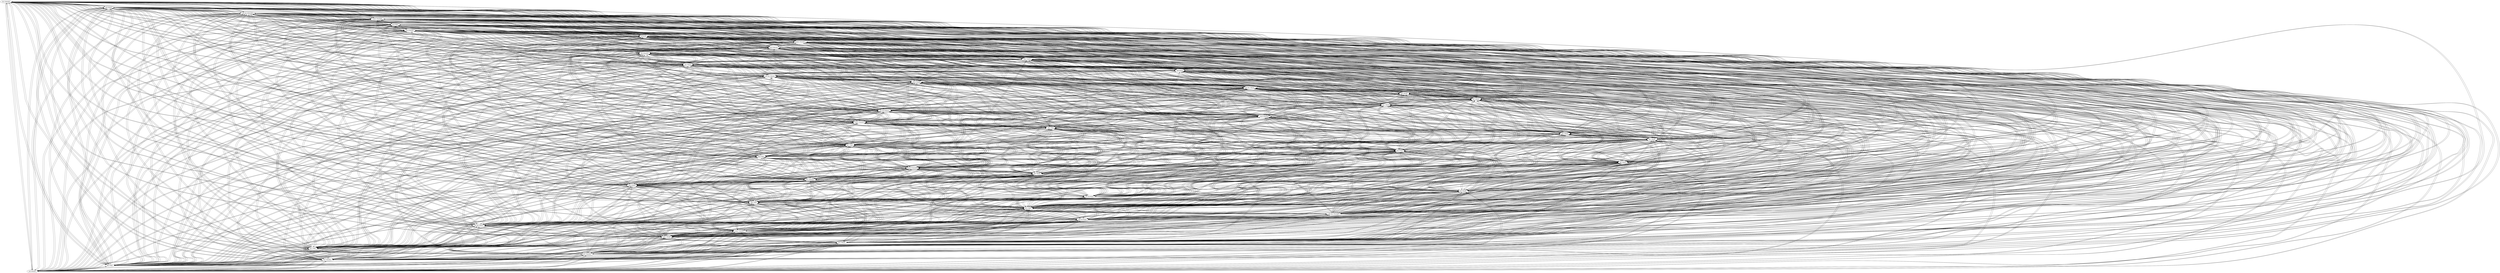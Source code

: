 strict digraph G {
"fut.5-finis6rE" [weight="0.04"];
"ipf.4-finisjô" [weight="0.9"];
"pst.6-finisEr" [weight="0.06"];
"sbjv.2-finis" [weight="0.92"];
"fut.2-finis6ra" [weight="0.04"];
"fut.3-finis6ra" [weight="0.04"];
"prs.1-finis" [weight="0.34"];
"prs.5-finisE" [weight="0.9"];
"sbjv.5-finisjE" [weight="0.9"];
"cond.2-finis6rE" [weight="0.04"];
"pst.sbj.3-finisa" [weight="0.06"];
"pst.pcp-finisE" [weight="0.09"];
"pst.sbj.5-finisasjE" [weight="0.06"];
"prs.3-finis" [weight="0.17"];
"sbjv.1-finis" [weight="0.92"];
"prs.pcp-finisâ" [weight="0.8"];
"ipf.3-finisE" [weight="0.9"];
"imp.4-finisô" [weight="0.9"];
"fut.1-finis6rE" [weight="0.04"];
"ipf.1-finisE" [weight="0.9"];
"cond.6-finis6rE" [weight="0.04"];
"ipf.2-finisE" [weight="0.9"];
"sbjv.3-finis" [weight="0.92"];
"sbjv.6-finis" [weight="0.92"];
"prs.2-finis" [weight="0.17"];
"pst.1-finisE" [weight="0.06"];
"pst.5-finisat" [weight="0.06"];
"imp.2-finis" [weight="0.17"];
"cond.1-finis6rE" [weight="0.04"];
"cond.4-finis6rjô" [weight="0.04"];
"pst.sbj.6-finisas" [weight="0.06"];
"pst.2-finisa" [weight="0.06"];
"prs.4-finisô" [weight="0.9"];
"ipf.5-finisjE" [weight="0.9"];
"pst.sbj.1-finisas" [weight="0.06"];
"sbjv.4-finisjô" [weight="0.9"];
"pst.sbj.2-finisas" [weight="0.06"];
"ipf.6-finisE" [weight="0.9"];
"pst.3-finisa" [weight="0.06"];
"imp.5-finisE" [weight="0.9"];
"fut.6-finis6rô" [weight="0.04"];
"pst.4-finisam" [weight="0.06"];
"cond.3-finis6rE" [weight="0.04"];
"inf-finisE" [weight="0.04"];
"fut.4-finis6rô" [weight="0.04"];
"prs.6-finis" [weight="0.92"];
"cond.5-finis6rjE" [weight="0.04"];
"pst.sbj.4-finisasjô" [weight="0.06"];
"fut.5-finis6rE" -> "ipf.4-finisjô"  [weight="0.9"];
"fut.5-finis6rE" -> "pst.6-finisEr"  [weight="0.06"];
"fut.5-finis6rE" -> "sbjv.2-finis"  [weight="0.92"];
"fut.5-finis6rE" -> "fut.2-finis6ra"  [weight="0.04"];
"fut.5-finis6rE" -> "fut.3-finis6ra"  [weight="0.04"];
"fut.5-finis6rE" -> "prs.5-finisE"  [weight="0.9"];
"fut.5-finis6rE" -> "ipf.6-finisE"  [weight="0.9"];
"fut.5-finis6rE" -> "sbjv.5-finisjE"  [weight="0.9"];
"fut.5-finis6rE" -> "cond.2-finis6rE"  [weight="0.04"];
"fut.5-finis6rE" -> "pst.sbj.3-finisa"  [weight="0.06"];
"fut.5-finis6rE" -> "prs.1-finis"  [weight="0.34"];
"fut.5-finis6rE" -> "pst.sbj.5-finisasjE"  [weight="0.06"];
"fut.5-finis6rE" -> "fut.6-finis6rô"  [weight="0.04"];
"fut.5-finis6rE" -> "sbjv.1-finis"  [weight="0.92"];
"fut.5-finis6rE" -> "ipf.5-finisjE"  [weight="0.9"];
"fut.5-finis6rE" -> "ipf.3-finisE"  [weight="0.9"];
"fut.5-finis6rE" -> "imp.4-finisô"  [weight="0.9"];
"fut.5-finis6rE" -> "fut.1-finis6rE"  [weight="0.04"];
"fut.5-finis6rE" -> "ipf.1-finisE"  [weight="0.9"];
"fut.5-finis6rE" -> "cond.6-finis6rE"  [weight="0.04"];
"fut.5-finis6rE" -> "ipf.2-finisE"  [weight="0.9"];
"fut.5-finis6rE" -> "sbjv.3-finis"  [weight="0.92"];
"fut.5-finis6rE" -> "sbjv.6-finis"  [weight="0.92"];
"fut.5-finis6rE" -> "pst.pcp-finisE"  [weight="0.09"];
"fut.5-finis6rE" -> "prs.2-finis"  [weight="0.17"];
"fut.5-finis6rE" -> "pst.1-finisE"  [weight="0.06"];
"fut.5-finis6rE" -> "pst.5-finisat"  [weight="0.06"];
"fut.5-finis6rE" -> "imp.2-finis"  [weight="0.17"];
"fut.5-finis6rE" -> "cond.1-finis6rE"  [weight="0.04"];
"fut.5-finis6rE" -> "cond.4-finis6rjô"  [weight="0.04"];
"fut.5-finis6rE" -> "pst.sbj.6-finisas"  [weight="0.06"];
"fut.5-finis6rE" -> "pst.2-finisa"  [weight="0.06"];
"fut.5-finis6rE" -> "prs.4-finisô"  [weight="0.9"];
"fut.5-finis6rE" -> "prs.pcp-finisâ"  [weight="0.8"];
"fut.5-finis6rE" -> "pst.sbj.1-finisas"  [weight="0.06"];
"fut.5-finis6rE" -> "sbjv.4-finisjô"  [weight="0.9"];
"fut.5-finis6rE" -> "pst.sbj.2-finisas"  [weight="0.06"];
"fut.5-finis6rE" -> "cond.3-finis6rE"  [weight="0.04"];
"fut.5-finis6rE" -> "pst.3-finisa"  [weight="0.06"];
"fut.5-finis6rE" -> "imp.5-finisE"  [weight="0.9"];
"fut.5-finis6rE" -> "prs.3-finis"  [weight="0.17"];
"fut.5-finis6rE" -> "pst.4-finisam"  [weight="0.06"];
"fut.5-finis6rE" -> "inf-finisE"  [weight="0.04"];
"fut.5-finis6rE" -> "fut.4-finis6rô"  [weight="0.04"];
"fut.5-finis6rE" -> "prs.6-finis"  [weight="0.9016"];
"fut.5-finis6rE" -> "cond.5-finis6rjE"  [weight="0.04"];
"fut.5-finis6rE" -> "pst.sbj.4-finisasjô"  [weight="0.06"];
"ipf.4-finisjô" -> "fut.5-finis6rE"  [weight="0.0044"];
"ipf.4-finisjô" -> "pst.6-finisEr"  [weight="0.0054"];
"ipf.4-finisjô" -> "sbjv.2-finis"  [weight="0.874"];
"ipf.4-finisjô" -> "fut.2-finis6ra"  [weight="0.0044"];
"ipf.4-finisjô" -> "fut.3-finis6ra"  [weight="0.0044"];
"ipf.4-finisjô" -> "prs.5-finisE"  [weight="0.828"];
"ipf.4-finisjô" -> "ipf.6-finisE"  [weight="0.828"];
"ipf.4-finisjô" -> "sbjv.5-finisjE"  [weight="0.9"];
"ipf.4-finisjô" -> "cond.2-finis6rE"  [weight="0.0044"];
"ipf.4-finisjô" -> "pst.sbj.3-finisa"  [weight="0.0054"];
"ipf.4-finisjô" -> "prs.1-finis"  [weight="0.1122"];
"ipf.4-finisjô" -> "pst.sbj.5-finisasjE"  [weight="0.0054"];
"ipf.4-finisjô" -> "prs.3-finis"  [weight="0.0561"];
"ipf.4-finisjô" -> "sbjv.1-finis"  [weight="0.874"];
"ipf.4-finisjô" -> "ipf.5-finisjE"  [weight="0.9"];
"ipf.4-finisjô" -> "ipf.3-finisE"  [weight="0.828"];
"ipf.4-finisjô" -> "imp.4-finisô"  [weight="0.828"];
"ipf.4-finisjô" -> "fut.1-finis6rE"  [weight="0.0044"];
"ipf.4-finisjô" -> "ipf.1-finisE"  [weight="0.828"];
"ipf.4-finisjô" -> "cond.6-finis6rE"  [weight="0.0044"];
"ipf.4-finisjô" -> "ipf.2-finisE"  [weight="0.828"];
"ipf.4-finisjô" -> "sbjv.3-finis"  [weight="0.874"];
"ipf.4-finisjô" -> "sbjv.6-finis"  [weight="0.874"];
"ipf.4-finisjô" -> "pst.pcp-finisE"  [weight="0.0162"];
"ipf.4-finisjô" -> "prs.2-finis"  [weight="0.0561"];
"ipf.4-finisjô" -> "pst.1-finisE"  [weight="0.0054"];
"ipf.4-finisjô" -> "pst.5-finisat"  [weight="0.0054"];
"ipf.4-finisjô" -> "imp.2-finis"  [weight="0.0561"];
"ipf.4-finisjô" -> "cond.1-finis6rE"  [weight="0.0044"];
"ipf.4-finisjô" -> "cond.4-finis6rjô"  [weight="0.0036"];
"ipf.4-finisjô" -> "pst.sbj.6-finisas"  [weight="0.0054"];
"ipf.4-finisjô" -> "pst.2-finisa"  [weight="0.0054"];
"ipf.4-finisjô" -> "prs.4-finisô"  [weight="0.828"];
"ipf.4-finisjô" -> "prs.pcp-finisâ"  [weight="0.736"];
"ipf.4-finisjô" -> "pst.sbj.1-finisas"  [weight="0.0054"];
"ipf.4-finisjô" -> "sbjv.4-finisjô"  [weight="0.9"];
"ipf.4-finisjô" -> "pst.sbj.2-finisas"  [weight="0.0054"];
"ipf.4-finisjô" -> "cond.3-finis6rE"  [weight="0.0044"];
"ipf.4-finisjô" -> "pst.3-finisa"  [weight="0.0054"];
"ipf.4-finisjô" -> "imp.5-finisE"  [weight="0.828"];
"ipf.4-finisjô" -> "fut.6-finis6rô"  [weight="0.0044"];
"ipf.4-finisjô" -> "pst.4-finisam"  [weight="0.0054"];
"ipf.4-finisjô" -> "inf-finisE"  [weight="0.0036"];
"ipf.4-finisjô" -> "fut.4-finis6rô"  [weight="0.0044"];
"ipf.4-finisjô" -> "prs.6-finis"  [weight="0.874"];
"ipf.4-finisjô" -> "cond.5-finis6rjE"  [weight="0.0036"];
"ipf.4-finisjô" -> "pst.sbj.4-finisasjô"  [weight="0.0054"];
"pst.6-finisEr" -> "fut.5-finis6rE"  [weight="0.04"];
"pst.6-finisEr" -> "ipf.4-finisjô"  [weight="0.9"];
"pst.6-finisEr" -> "sbjv.2-finis"  [weight="0.92"];
"pst.6-finisEr" -> "fut.2-finis6ra"  [weight="0.04"];
"pst.6-finisEr" -> "fut.3-finis6ra"  [weight="0.04"];
"pst.6-finisEr" -> "prs.5-finisE"  [weight="0.9"];
"pst.6-finisEr" -> "ipf.6-finisE"  [weight="0.9"];
"pst.6-finisEr" -> "sbjv.5-finisjE"  [weight="0.9"];
"pst.6-finisEr" -> "cond.2-finis6rE"  [weight="0.04"];
"pst.6-finisEr" -> "pst.sbj.3-finisa"  [weight="0.06"];
"pst.6-finisEr" -> "prs.1-finis"  [weight="0.34"];
"pst.6-finisEr" -> "pst.sbj.5-finisasjE"  [weight="0.06"];
"pst.6-finisEr" -> "fut.6-finis6rô"  [weight="0.04"];
"pst.6-finisEr" -> "sbjv.1-finis"  [weight="0.92"];
"pst.6-finisEr" -> "ipf.5-finisjE"  [weight="0.9"];
"pst.6-finisEr" -> "ipf.3-finisE"  [weight="0.9"];
"pst.6-finisEr" -> "imp.4-finisô"  [weight="0.9"];
"pst.6-finisEr" -> "fut.1-finis6rE"  [weight="0.04"];
"pst.6-finisEr" -> "ipf.1-finisE"  [weight="0.9"];
"pst.6-finisEr" -> "cond.6-finis6rE"  [weight="0.04"];
"pst.6-finisEr" -> "ipf.2-finisE"  [weight="0.9"];
"pst.6-finisEr" -> "sbjv.3-finis"  [weight="0.92"];
"pst.6-finisEr" -> "sbjv.6-finis"  [weight="0.92"];
"pst.6-finisEr" -> "pst.pcp-finisE"  [weight="0.09"];
"pst.6-finisEr" -> "prs.2-finis"  [weight="0.17"];
"pst.6-finisEr" -> "pst.1-finisE"  [weight="0.06"];
"pst.6-finisEr" -> "pst.5-finisat"  [weight="0.06"];
"pst.6-finisEr" -> "imp.2-finis"  [weight="0.17"];
"pst.6-finisEr" -> "cond.1-finis6rE"  [weight="0.04"];
"pst.6-finisEr" -> "cond.4-finis6rjô"  [weight="0.04"];
"pst.6-finisEr" -> "pst.sbj.6-finisas"  [weight="0.06"];
"pst.6-finisEr" -> "pst.2-finisa"  [weight="0.06"];
"pst.6-finisEr" -> "prs.4-finisô"  [weight="0.9"];
"pst.6-finisEr" -> "prs.pcp-finisâ"  [weight="0.8"];
"pst.6-finisEr" -> "pst.sbj.1-finisas"  [weight="0.06"];
"pst.6-finisEr" -> "sbjv.4-finisjô"  [weight="0.9"];
"pst.6-finisEr" -> "pst.sbj.2-finisas"  [weight="0.06"];
"pst.6-finisEr" -> "cond.3-finis6rE"  [weight="0.04"];
"pst.6-finisEr" -> "pst.3-finisa"  [weight="0.06"];
"pst.6-finisEr" -> "imp.5-finisE"  [weight="0.9"];
"pst.6-finisEr" -> "prs.3-finis"  [weight="0.17"];
"pst.6-finisEr" -> "pst.4-finisam"  [weight="0.06"];
"pst.6-finisEr" -> "inf-finisE"  [weight="0.04"];
"pst.6-finisEr" -> "fut.4-finis6rô"  [weight="0.04"];
"pst.6-finisEr" -> "prs.6-finis"  [weight="0.92"];
"pst.6-finisEr" -> "cond.5-finis6rjE"  [weight="0.04"];
"pst.6-finisEr" -> "pst.sbj.4-finisasjô"  [weight="0.06"];
"sbjv.2-finis" -> "fut.5-finis6rE"  [weight="0.0036"];
"sbjv.2-finis" -> "ipf.4-finisjô"  [weight="0.9"];
"sbjv.2-finis" -> "pst.6-finisEr"  [weight="0.0066"];
"sbjv.2-finis" -> "fut.2-finis6ra"  [weight="0.0036"];
"sbjv.2-finis" -> "fut.3-finis6ra"  [weight="0.0036"];
"sbjv.2-finis" -> "prs.5-finisE"  [weight="0.9"];
"sbjv.2-finis" -> "ipf.6-finisE"  [weight="0.9"];
"sbjv.2-finis" -> "sbjv.5-finisjE"  [weight="0.9"];
"sbjv.2-finis" -> "cond.2-finis6rE"  [weight="0.0036"];
"sbjv.2-finis" -> "pst.sbj.3-finisa"  [weight="0.0066"];
"sbjv.2-finis" -> "prs.1-finis"  [weight="0.1156"];
"sbjv.2-finis" -> "pst.sbj.5-finisasjE"  [weight="0.0066"];
"sbjv.2-finis" -> "prs.3-finis"  [weight="0.0578"];
"sbjv.2-finis" -> "sbjv.1-finis"  [weight="0.92"];
"sbjv.2-finis" -> "ipf.5-finisjE"  [weight="0.9"];
"sbjv.2-finis" -> "ipf.3-finisE"  [weight="0.9"];
"sbjv.2-finis" -> "imp.4-finisô"  [weight="0.9"];
"sbjv.2-finis" -> "fut.1-finis6rE"  [weight="0.0036"];
"sbjv.2-finis" -> "ipf.1-finisE"  [weight="0.9"];
"sbjv.2-finis" -> "cond.6-finis6rE"  [weight="0.0036"];
"sbjv.2-finis" -> "ipf.2-finisE"  [weight="0.9"];
"sbjv.2-finis" -> "sbjv.3-finis"  [weight="0.92"];
"sbjv.2-finis" -> "sbjv.6-finis"  [weight="0.92"];
"sbjv.2-finis" -> "pst.pcp-finisE"  [weight="0.0162"];
"sbjv.2-finis" -> "prs.2-finis"  [weight="0.0578"];
"sbjv.2-finis" -> "pst.1-finisE"  [weight="0.0066"];
"sbjv.2-finis" -> "pst.5-finisat"  [weight="0.0066"];
"sbjv.2-finis" -> "imp.2-finis"  [weight="0.0578"];
"sbjv.2-finis" -> "cond.1-finis6rE"  [weight="0.0036"];
"sbjv.2-finis" -> "cond.4-finis6rjô"  [weight="0.0036"];
"sbjv.2-finis" -> "pst.sbj.6-finisas"  [weight="0.0066"];
"sbjv.2-finis" -> "pst.2-finisa"  [weight="0.0066"];
"sbjv.2-finis" -> "prs.4-finisô"  [weight="0.9"];
"sbjv.2-finis" -> "prs.pcp-finisâ"  [weight="0.8"];
"sbjv.2-finis" -> "pst.sbj.1-finisas"  [weight="0.0066"];
"sbjv.2-finis" -> "sbjv.4-finisjô"  [weight="0.9"];
"sbjv.2-finis" -> "pst.sbj.2-finisas"  [weight="0.0066"];
"sbjv.2-finis" -> "cond.3-finis6rE"  [weight="0.0036"];
"sbjv.2-finis" -> "pst.3-finisa"  [weight="0.0066"];
"sbjv.2-finis" -> "imp.5-finisE"  [weight="0.9"];
"sbjv.2-finis" -> "fut.6-finis6rô"  [weight="0.0036"];
"sbjv.2-finis" -> "pst.4-finisam"  [weight="0.0066"];
"sbjv.2-finis" -> "inf-finisE"  [weight="0.0036"];
"sbjv.2-finis" -> "fut.4-finis6rô"  [weight="0.0036"];
"sbjv.2-finis" -> "prs.6-finis"  [weight="0.92"];
"sbjv.2-finis" -> "cond.5-finis6rjE"  [weight="0.0036"];
"sbjv.2-finis" -> "pst.sbj.4-finisasjô"  [weight="0.0066"];
"fut.2-finis6ra" -> "fut.5-finis6rE"  [weight="0.04"];
"fut.2-finis6ra" -> "ipf.4-finisjô"  [weight="0.9"];
"fut.2-finis6ra" -> "pst.6-finisEr"  [weight="0.06"];
"fut.2-finis6ra" -> "sbjv.2-finis"  [weight="0.92"];
"fut.2-finis6ra" -> "fut.3-finis6ra"  [weight="0.04"];
"fut.2-finis6ra" -> "prs.5-finisE"  [weight="0.9"];
"fut.2-finis6ra" -> "ipf.6-finisE"  [weight="0.9"];
"fut.2-finis6ra" -> "sbjv.5-finisjE"  [weight="0.9"];
"fut.2-finis6ra" -> "cond.2-finis6rE"  [weight="0.04"];
"fut.2-finis6ra" -> "pst.sbj.3-finisa"  [weight="0.06"];
"fut.2-finis6ra" -> "prs.1-finis"  [weight="0.34"];
"fut.2-finis6ra" -> "pst.sbj.5-finisasjE"  [weight="0.06"];
"fut.2-finis6ra" -> "fut.6-finis6rô"  [weight="0.04"];
"fut.2-finis6ra" -> "sbjv.1-finis"  [weight="0.92"];
"fut.2-finis6ra" -> "ipf.5-finisjE"  [weight="0.9"];
"fut.2-finis6ra" -> "ipf.3-finisE"  [weight="0.9"];
"fut.2-finis6ra" -> "imp.4-finisô"  [weight="0.9"];
"fut.2-finis6ra" -> "fut.1-finis6rE"  [weight="0.04"];
"fut.2-finis6ra" -> "ipf.1-finisE"  [weight="0.9"];
"fut.2-finis6ra" -> "cond.6-finis6rE"  [weight="0.04"];
"fut.2-finis6ra" -> "ipf.2-finisE"  [weight="0.9"];
"fut.2-finis6ra" -> "sbjv.3-finis"  [weight="0.92"];
"fut.2-finis6ra" -> "sbjv.6-finis"  [weight="0.92"];
"fut.2-finis6ra" -> "pst.pcp-finisE"  [weight="0.09"];
"fut.2-finis6ra" -> "prs.2-finis"  [weight="0.17"];
"fut.2-finis6ra" -> "pst.1-finisE"  [weight="0.06"];
"fut.2-finis6ra" -> "pst.5-finisat"  [weight="0.06"];
"fut.2-finis6ra" -> "imp.2-finis"  [weight="0.17"];
"fut.2-finis6ra" -> "cond.1-finis6rE"  [weight="0.04"];
"fut.2-finis6ra" -> "cond.4-finis6rjô"  [weight="0.04"];
"fut.2-finis6ra" -> "pst.sbj.6-finisas"  [weight="0.06"];
"fut.2-finis6ra" -> "pst.2-finisa"  [weight="0.06"];
"fut.2-finis6ra" -> "prs.4-finisô"  [weight="0.9"];
"fut.2-finis6ra" -> "prs.pcp-finisâ"  [weight="0.8"];
"fut.2-finis6ra" -> "pst.sbj.1-finisas"  [weight="0.06"];
"fut.2-finis6ra" -> "sbjv.4-finisjô"  [weight="0.9"];
"fut.2-finis6ra" -> "pst.sbj.2-finisas"  [weight="0.06"];
"fut.2-finis6ra" -> "cond.3-finis6rE"  [weight="0.04"];
"fut.2-finis6ra" -> "pst.3-finisa"  [weight="0.06"];
"fut.2-finis6ra" -> "imp.5-finisE"  [weight="0.9"];
"fut.2-finis6ra" -> "prs.3-finis"  [weight="0.17"];
"fut.2-finis6ra" -> "pst.4-finisam"  [weight="0.06"];
"fut.2-finis6ra" -> "inf-finisE"  [weight="0.04"];
"fut.2-finis6ra" -> "fut.4-finis6rô"  [weight="0.04"];
"fut.2-finis6ra" -> "prs.6-finis"  [weight="0.9016"];
"fut.2-finis6ra" -> "cond.5-finis6rjE"  [weight="0.04"];
"fut.2-finis6ra" -> "pst.sbj.4-finisasjô"  [weight="0.06"];
"fut.3-finis6ra" -> "fut.5-finis6rE"  [weight="0.04"];
"fut.3-finis6ra" -> "ipf.4-finisjô"  [weight="0.9"];
"fut.3-finis6ra" -> "pst.6-finisEr"  [weight="0.06"];
"fut.3-finis6ra" -> "sbjv.2-finis"  [weight="0.92"];
"fut.3-finis6ra" -> "fut.2-finis6ra"  [weight="0.04"];
"fut.3-finis6ra" -> "prs.5-finisE"  [weight="0.9"];
"fut.3-finis6ra" -> "ipf.6-finisE"  [weight="0.9"];
"fut.3-finis6ra" -> "sbjv.5-finisjE"  [weight="0.9"];
"fut.3-finis6ra" -> "cond.2-finis6rE"  [weight="0.04"];
"fut.3-finis6ra" -> "pst.sbj.3-finisa"  [weight="0.06"];
"fut.3-finis6ra" -> "prs.1-finis"  [weight="0.34"];
"fut.3-finis6ra" -> "pst.sbj.5-finisasjE"  [weight="0.06"];
"fut.3-finis6ra" -> "fut.6-finis6rô"  [weight="0.04"];
"fut.3-finis6ra" -> "sbjv.1-finis"  [weight="0.92"];
"fut.3-finis6ra" -> "ipf.5-finisjE"  [weight="0.9"];
"fut.3-finis6ra" -> "ipf.3-finisE"  [weight="0.9"];
"fut.3-finis6ra" -> "imp.4-finisô"  [weight="0.9"];
"fut.3-finis6ra" -> "fut.1-finis6rE"  [weight="0.04"];
"fut.3-finis6ra" -> "ipf.1-finisE"  [weight="0.9"];
"fut.3-finis6ra" -> "cond.6-finis6rE"  [weight="0.04"];
"fut.3-finis6ra" -> "ipf.2-finisE"  [weight="0.9"];
"fut.3-finis6ra" -> "sbjv.3-finis"  [weight="0.92"];
"fut.3-finis6ra" -> "sbjv.6-finis"  [weight="0.92"];
"fut.3-finis6ra" -> "pst.pcp-finisE"  [weight="0.09"];
"fut.3-finis6ra" -> "prs.2-finis"  [weight="0.17"];
"fut.3-finis6ra" -> "pst.1-finisE"  [weight="0.06"];
"fut.3-finis6ra" -> "pst.5-finisat"  [weight="0.06"];
"fut.3-finis6ra" -> "imp.2-finis"  [weight="0.17"];
"fut.3-finis6ra" -> "cond.1-finis6rE"  [weight="0.04"];
"fut.3-finis6ra" -> "cond.4-finis6rjô"  [weight="0.04"];
"fut.3-finis6ra" -> "pst.sbj.6-finisas"  [weight="0.06"];
"fut.3-finis6ra" -> "pst.2-finisa"  [weight="0.06"];
"fut.3-finis6ra" -> "prs.4-finisô"  [weight="0.9"];
"fut.3-finis6ra" -> "prs.pcp-finisâ"  [weight="0.8"];
"fut.3-finis6ra" -> "pst.sbj.1-finisas"  [weight="0.06"];
"fut.3-finis6ra" -> "sbjv.4-finisjô"  [weight="0.9"];
"fut.3-finis6ra" -> "pst.sbj.2-finisas"  [weight="0.06"];
"fut.3-finis6ra" -> "cond.3-finis6rE"  [weight="0.04"];
"fut.3-finis6ra" -> "pst.3-finisa"  [weight="0.06"];
"fut.3-finis6ra" -> "imp.5-finisE"  [weight="0.9"];
"fut.3-finis6ra" -> "prs.3-finis"  [weight="0.17"];
"fut.3-finis6ra" -> "pst.4-finisam"  [weight="0.06"];
"fut.3-finis6ra" -> "inf-finisE"  [weight="0.04"];
"fut.3-finis6ra" -> "fut.4-finis6rô"  [weight="0.04"];
"fut.3-finis6ra" -> "prs.6-finis"  [weight="0.9016"];
"fut.3-finis6ra" -> "cond.5-finis6rjE"  [weight="0.04"];
"fut.3-finis6ra" -> "pst.sbj.4-finisasjô"  [weight="0.06"];
"prs.5-finisE" -> "fut.5-finis6rE"  [weight="0.0036"];
"prs.5-finisE" -> "ipf.4-finisjô"  [weight="0.9"];
"prs.5-finisE" -> "pst.6-finisEr"  [weight="0.0066"];
"prs.5-finisE" -> "sbjv.2-finis"  [weight="0.92"];
"prs.5-finisE" -> "fut.2-finis6ra"  [weight="0.0036"];
"prs.5-finisE" -> "fut.3-finis6ra"  [weight="0.0036"];
"prs.5-finisE" -> "prs.1-finis"  [weight="0.1156"];
"prs.5-finisE" -> "ipf.6-finisE"  [weight="0.9"];
"prs.5-finisE" -> "sbjv.5-finisjE"  [weight="0.9"];
"prs.5-finisE" -> "cond.2-finis6rE"  [weight="0.0036"];
"prs.5-finisE" -> "pst.sbj.3-finisa"  [weight="0.0066"];
"prs.5-finisE" -> "pst.pcp-finisE"  [weight="0.0162"];
"prs.5-finisE" -> "pst.sbj.5-finisasjE"  [weight="0.0066"];
"prs.5-finisE" -> "prs.3-finis"  [weight="0.0578"];
"prs.5-finisE" -> "sbjv.1-finis"  [weight="0.92"];
"prs.5-finisE" -> "ipf.5-finisjE"  [weight="0.9"];
"prs.5-finisE" -> "ipf.3-finisE"  [weight="0.9"];
"prs.5-finisE" -> "imp.4-finisô"  [weight="0.9"];
"prs.5-finisE" -> "fut.1-finis6rE"  [weight="0.0036"];
"prs.5-finisE" -> "ipf.1-finisE"  [weight="0.9"];
"prs.5-finisE" -> "cond.6-finis6rE"  [weight="0.0036"];
"prs.5-finisE" -> "ipf.2-finisE"  [weight="0.9"];
"prs.5-finisE" -> "sbjv.3-finis"  [weight="0.92"];
"prs.5-finisE" -> "sbjv.6-finis"  [weight="0.92"];
"prs.5-finisE" -> "prs.2-finis"  [weight="0.0578"];
"prs.5-finisE" -> "pst.1-finisE"  [weight="0.0066"];
"prs.5-finisE" -> "pst.5-finisat"  [weight="0.0066"];
"prs.5-finisE" -> "imp.2-finis"  [weight="0.0578"];
"prs.5-finisE" -> "cond.1-finis6rE"  [weight="0.0036"];
"prs.5-finisE" -> "cond.4-finis6rjô"  [weight="0.0036"];
"prs.5-finisE" -> "pst.sbj.6-finisas"  [weight="0.0066"];
"prs.5-finisE" -> "pst.2-finisa"  [weight="0.0066"];
"prs.5-finisE" -> "prs.4-finisô"  [weight="0.9"];
"prs.5-finisE" -> "prs.pcp-finisâ"  [weight="0.8"];
"prs.5-finisE" -> "pst.sbj.1-finisas"  [weight="0.0066"];
"prs.5-finisE" -> "sbjv.4-finisjô"  [weight="0.9"];
"prs.5-finisE" -> "pst.sbj.2-finisas"  [weight="0.0066"];
"prs.5-finisE" -> "cond.3-finis6rE"  [weight="0.0036"];
"prs.5-finisE" -> "pst.3-finisa"  [weight="0.0066"];
"prs.5-finisE" -> "imp.5-finisE"  [weight="0.9"];
"prs.5-finisE" -> "fut.6-finis6rô"  [weight="0.0036"];
"prs.5-finisE" -> "pst.4-finisam"  [weight="0.0066"];
"prs.5-finisE" -> "inf-finisE"  [weight="0.0036"];
"prs.5-finisE" -> "fut.4-finis6rô"  [weight="0.0036"];
"prs.5-finisE" -> "prs.6-finis"  [weight="0.92"];
"prs.5-finisE" -> "cond.5-finis6rjE"  [weight="0.0036"];
"prs.5-finisE" -> "pst.sbj.4-finisasjô"  [weight="0.0066"];
"cond.5-finis6rjE" -> "fut.5-finis6rE"  [weight="0.04"];
"cond.5-finis6rjE" -> "ipf.4-finisjô"  [weight="0.9"];
"cond.5-finis6rjE" -> "pst.6-finisEr"  [weight="0.06"];
"cond.5-finis6rjE" -> "sbjv.2-finis"  [weight="0.92"];
"cond.5-finis6rjE" -> "fut.2-finis6ra"  [weight="0.04"];
"cond.5-finis6rjE" -> "fut.3-finis6ra"  [weight="0.04"];
"cond.5-finis6rjE" -> "prs.5-finisE"  [weight="0.9"];
"cond.5-finis6rjE" -> "sbjv.5-finisjE"  [weight="0.9"];
"cond.5-finis6rjE" -> "cond.2-finis6rE"  [weight="0.04"];
"cond.5-finis6rjE" -> "pst.sbj.3-finisa"  [weight="0.06"];
"cond.5-finis6rjE" -> "prs.1-finis"  [weight="0.34"];
"cond.5-finis6rjE" -> "pst.sbj.5-finisasjE"  [weight="0.06"];
"cond.5-finis6rjE" -> "fut.6-finis6rô"  [weight="0.04"];
"cond.5-finis6rjE" -> "sbjv.1-finis"  [weight="0.92"];
"cond.5-finis6rjE" -> "ipf.5-finisjE"  [weight="0.9"];
"cond.5-finis6rjE" -> "ipf.3-finisE"  [weight="0.9"];
"cond.5-finis6rjE" -> "imp.4-finisô"  [weight="0.9"];
"cond.5-finis6rjE" -> "fut.1-finis6rE"  [weight="0.04"];
"cond.5-finis6rjE" -> "ipf.1-finisE"  [weight="0.9"];
"cond.5-finis6rjE" -> "cond.6-finis6rE"  [weight="0.04"];
"cond.5-finis6rjE" -> "ipf.2-finisE"  [weight="0.9"];
"cond.5-finis6rjE" -> "sbjv.3-finis"  [weight="0.92"];
"cond.5-finis6rjE" -> "sbjv.6-finis"  [weight="0.92"];
"cond.5-finis6rjE" -> "pst.pcp-finisE"  [weight="0.09"];
"cond.5-finis6rjE" -> "prs.2-finis"  [weight="0.17"];
"cond.5-finis6rjE" -> "pst.1-finisE"  [weight="0.06"];
"cond.5-finis6rjE" -> "pst.5-finisat"  [weight="0.06"];
"cond.5-finis6rjE" -> "imp.2-finis"  [weight="0.17"];
"cond.5-finis6rjE" -> "cond.1-finis6rE"  [weight="0.04"];
"cond.5-finis6rjE" -> "cond.4-finis6rjô"  [weight="0.04"];
"cond.5-finis6rjE" -> "pst.sbj.6-finisas"  [weight="0.06"];
"cond.5-finis6rjE" -> "pst.2-finisa"  [weight="0.06"];
"cond.5-finis6rjE" -> "prs.4-finisô"  [weight="0.9"];
"cond.5-finis6rjE" -> "prs.pcp-finisâ"  [weight="0.8"];
"cond.5-finis6rjE" -> "pst.sbj.1-finisas"  [weight="0.06"];
"cond.5-finis6rjE" -> "sbjv.4-finisjô"  [weight="0.9"];
"cond.5-finis6rjE" -> "pst.sbj.2-finisas"  [weight="0.06"];
"cond.5-finis6rjE" -> "cond.3-finis6rE"  [weight="0.04"];
"cond.5-finis6rjE" -> "pst.3-finisa"  [weight="0.06"];
"cond.5-finis6rjE" -> "imp.5-finisE"  [weight="0.9"];
"cond.5-finis6rjE" -> "prs.3-finis"  [weight="0.17"];
"cond.5-finis6rjE" -> "pst.4-finisam"  [weight="0.06"];
"cond.5-finis6rjE" -> "inf-finisE"  [weight="0.04"];
"cond.5-finis6rjE" -> "fut.4-finis6rô"  [weight="0.04"];
"cond.5-finis6rjE" -> "prs.6-finis"  [weight="0.9016"];
"cond.5-finis6rjE" -> "ipf.6-finisE"  [weight="0.9"];
"cond.5-finis6rjE" -> "pst.sbj.4-finisasjô"  [weight="0.06"];
"sbjv.5-finisjE" -> "fut.5-finis6rE"  [weight="0.0044"];
"sbjv.5-finisjE" -> "ipf.4-finisjô"  [weight="0.9"];
"sbjv.5-finisjE" -> "pst.6-finisEr"  [weight="0.0054"];
"sbjv.5-finisjE" -> "sbjv.2-finis"  [weight="0.874"];
"sbjv.5-finisjE" -> "fut.2-finis6ra"  [weight="0.0044"];
"sbjv.5-finisjE" -> "fut.3-finis6ra"  [weight="0.0044"];
"sbjv.5-finisjE" -> "prs.5-finisE"  [weight="0.828"];
"sbjv.5-finisjE" -> "ipf.6-finisE"  [weight="0.828"];
"sbjv.5-finisjE" -> "cond.2-finis6rE"  [weight="0.0044"];
"sbjv.5-finisjE" -> "pst.sbj.3-finisa"  [weight="0.0054"];
"sbjv.5-finisjE" -> "prs.1-finis"  [weight="0.1122"];
"sbjv.5-finisjE" -> "pst.sbj.5-finisasjE"  [weight="0.0054"];
"sbjv.5-finisjE" -> "prs.3-finis"  [weight="0.0561"];
"sbjv.5-finisjE" -> "sbjv.1-finis"  [weight="0.874"];
"sbjv.5-finisjE" -> "ipf.5-finisjE"  [weight="0.9"];
"sbjv.5-finisjE" -> "ipf.3-finisE"  [weight="0.828"];
"sbjv.5-finisjE" -> "imp.4-finisô"  [weight="0.828"];
"sbjv.5-finisjE" -> "fut.1-finis6rE"  [weight="0.0044"];
"sbjv.5-finisjE" -> "ipf.1-finisE"  [weight="0.828"];
"sbjv.5-finisjE" -> "cond.6-finis6rE"  [weight="0.0044"];
"sbjv.5-finisjE" -> "ipf.2-finisE"  [weight="0.828"];
"sbjv.5-finisjE" -> "sbjv.3-finis"  [weight="0.874"];
"sbjv.5-finisjE" -> "sbjv.6-finis"  [weight="0.874"];
"sbjv.5-finisjE" -> "pst.pcp-finisE"  [weight="0.0162"];
"sbjv.5-finisjE" -> "prs.2-finis"  [weight="0.0561"];
"sbjv.5-finisjE" -> "pst.1-finisE"  [weight="0.0054"];
"sbjv.5-finisjE" -> "pst.5-finisat"  [weight="0.0054"];
"sbjv.5-finisjE" -> "imp.2-finis"  [weight="0.0561"];
"sbjv.5-finisjE" -> "cond.1-finis6rE"  [weight="0.0044"];
"sbjv.5-finisjE" -> "cond.4-finis6rjô"  [weight="0.0036"];
"sbjv.5-finisjE" -> "pst.sbj.6-finisas"  [weight="0.0054"];
"sbjv.5-finisjE" -> "pst.2-finisa"  [weight="0.0054"];
"sbjv.5-finisjE" -> "prs.4-finisô"  [weight="0.828"];
"sbjv.5-finisjE" -> "prs.pcp-finisâ"  [weight="0.736"];
"sbjv.5-finisjE" -> "pst.sbj.1-finisas"  [weight="0.0054"];
"sbjv.5-finisjE" -> "sbjv.4-finisjô"  [weight="0.9"];
"sbjv.5-finisjE" -> "pst.sbj.2-finisas"  [weight="0.0054"];
"sbjv.5-finisjE" -> "cond.3-finis6rE"  [weight="0.0044"];
"sbjv.5-finisjE" -> "pst.3-finisa"  [weight="0.0054"];
"sbjv.5-finisjE" -> "imp.5-finisE"  [weight="0.828"];
"sbjv.5-finisjE" -> "fut.6-finis6rô"  [weight="0.0044"];
"sbjv.5-finisjE" -> "pst.4-finisam"  [weight="0.0054"];
"sbjv.5-finisjE" -> "inf-finisE"  [weight="0.0036"];
"sbjv.5-finisjE" -> "fut.4-finis6rô"  [weight="0.0044"];
"sbjv.5-finisjE" -> "prs.6-finis"  [weight="0.874"];
"sbjv.5-finisjE" -> "cond.5-finis6rjE"  [weight="0.0036"];
"sbjv.5-finisjE" -> "pst.sbj.4-finisasjô"  [weight="0.0054"];
"cond.2-finis6rE" -> "fut.5-finis6rE"  [weight="0.04"];
"cond.2-finis6rE" -> "ipf.4-finisjô"  [weight="0.9"];
"cond.2-finis6rE" -> "pst.6-finisEr"  [weight="0.06"];
"cond.2-finis6rE" -> "sbjv.2-finis"  [weight="0.92"];
"cond.2-finis6rE" -> "fut.2-finis6ra"  [weight="0.04"];
"cond.2-finis6rE" -> "fut.3-finis6ra"  [weight="0.04"];
"cond.2-finis6rE" -> "prs.5-finisE"  [weight="0.9"];
"cond.2-finis6rE" -> "ipf.6-finisE"  [weight="0.9"];
"cond.2-finis6rE" -> "sbjv.5-finisjE"  [weight="0.9"];
"cond.2-finis6rE" -> "pst.sbj.3-finisa"  [weight="0.06"];
"cond.2-finis6rE" -> "prs.1-finis"  [weight="0.34"];
"cond.2-finis6rE" -> "pst.sbj.5-finisasjE"  [weight="0.06"];
"cond.2-finis6rE" -> "fut.6-finis6rô"  [weight="0.04"];
"cond.2-finis6rE" -> "sbjv.1-finis"  [weight="0.92"];
"cond.2-finis6rE" -> "ipf.5-finisjE"  [weight="0.9"];
"cond.2-finis6rE" -> "ipf.3-finisE"  [weight="0.9"];
"cond.2-finis6rE" -> "imp.4-finisô"  [weight="0.9"];
"cond.2-finis6rE" -> "fut.1-finis6rE"  [weight="0.04"];
"cond.2-finis6rE" -> "ipf.1-finisE"  [weight="0.9"];
"cond.2-finis6rE" -> "cond.6-finis6rE"  [weight="0.04"];
"cond.2-finis6rE" -> "ipf.2-finisE"  [weight="0.9"];
"cond.2-finis6rE" -> "sbjv.3-finis"  [weight="0.92"];
"cond.2-finis6rE" -> "sbjv.6-finis"  [weight="0.92"];
"cond.2-finis6rE" -> "pst.pcp-finisE"  [weight="0.09"];
"cond.2-finis6rE" -> "prs.2-finis"  [weight="0.17"];
"cond.2-finis6rE" -> "pst.1-finisE"  [weight="0.06"];
"cond.2-finis6rE" -> "pst.5-finisat"  [weight="0.06"];
"cond.2-finis6rE" -> "imp.2-finis"  [weight="0.17"];
"cond.2-finis6rE" -> "cond.1-finis6rE"  [weight="0.04"];
"cond.2-finis6rE" -> "cond.4-finis6rjô"  [weight="0.04"];
"cond.2-finis6rE" -> "pst.sbj.6-finisas"  [weight="0.06"];
"cond.2-finis6rE" -> "pst.2-finisa"  [weight="0.06"];
"cond.2-finis6rE" -> "prs.4-finisô"  [weight="0.9"];
"cond.2-finis6rE" -> "prs.pcp-finisâ"  [weight="0.8"];
"cond.2-finis6rE" -> "pst.sbj.1-finisas"  [weight="0.06"];
"cond.2-finis6rE" -> "sbjv.4-finisjô"  [weight="0.9"];
"cond.2-finis6rE" -> "pst.sbj.2-finisas"  [weight="0.06"];
"cond.2-finis6rE" -> "cond.3-finis6rE"  [weight="0.04"];
"cond.2-finis6rE" -> "pst.3-finisa"  [weight="0.06"];
"cond.2-finis6rE" -> "imp.5-finisE"  [weight="0.9"];
"cond.2-finis6rE" -> "prs.3-finis"  [weight="0.17"];
"cond.2-finis6rE" -> "pst.4-finisam"  [weight="0.06"];
"cond.2-finis6rE" -> "inf-finisE"  [weight="0.04"];
"cond.2-finis6rE" -> "fut.4-finis6rô"  [weight="0.04"];
"cond.2-finis6rE" -> "prs.6-finis"  [weight="0.9016"];
"cond.2-finis6rE" -> "cond.5-finis6rjE"  [weight="0.04"];
"cond.2-finis6rE" -> "pst.sbj.4-finisasjô"  [weight="0.06"];
"pst.sbj.3-finisa" -> "fut.5-finis6rE"  [weight="0.04"];
"pst.sbj.3-finisa" -> "ipf.4-finisjô"  [weight="0.9"];
"pst.sbj.3-finisa" -> "pst.6-finisEr"  [weight="0.06"];
"pst.sbj.3-finisa" -> "sbjv.2-finis"  [weight="0.92"];
"pst.sbj.3-finisa" -> "fut.2-finis6ra"  [weight="0.04"];
"pst.sbj.3-finisa" -> "fut.3-finis6ra"  [weight="0.04"];
"pst.sbj.3-finisa" -> "prs.5-finisE"  [weight="0.9"];
"pst.sbj.3-finisa" -> "ipf.6-finisE"  [weight="0.9"];
"pst.sbj.3-finisa" -> "sbjv.5-finisjE"  [weight="0.9"];
"pst.sbj.3-finisa" -> "cond.2-finis6rE"  [weight="0.04"];
"pst.sbj.3-finisa" -> "prs.1-finis"  [weight="0.34"];
"pst.sbj.3-finisa" -> "pst.sbj.5-finisasjE"  [weight="0.06"];
"pst.sbj.3-finisa" -> "fut.6-finis6rô"  [weight="0.04"];
"pst.sbj.3-finisa" -> "sbjv.1-finis"  [weight="0.92"];
"pst.sbj.3-finisa" -> "ipf.5-finisjE"  [weight="0.9"];
"pst.sbj.3-finisa" -> "ipf.3-finisE"  [weight="0.9"];
"pst.sbj.3-finisa" -> "imp.4-finisô"  [weight="0.9"];
"pst.sbj.3-finisa" -> "fut.1-finis6rE"  [weight="0.04"];
"pst.sbj.3-finisa" -> "ipf.1-finisE"  [weight="0.9"];
"pst.sbj.3-finisa" -> "cond.6-finis6rE"  [weight="0.04"];
"pst.sbj.3-finisa" -> "ipf.2-finisE"  [weight="0.9"];
"pst.sbj.3-finisa" -> "sbjv.3-finis"  [weight="0.92"];
"pst.sbj.3-finisa" -> "sbjv.6-finis"  [weight="0.92"];
"pst.sbj.3-finisa" -> "pst.pcp-finisE"  [weight="0.09"];
"pst.sbj.3-finisa" -> "prs.2-finis"  [weight="0.17"];
"pst.sbj.3-finisa" -> "pst.1-finisE"  [weight="0.06"];
"pst.sbj.3-finisa" -> "pst.5-finisat"  [weight="0.06"];
"pst.sbj.3-finisa" -> "imp.2-finis"  [weight="0.17"];
"pst.sbj.3-finisa" -> "cond.1-finis6rE"  [weight="0.04"];
"pst.sbj.3-finisa" -> "cond.4-finis6rjô"  [weight="0.04"];
"pst.sbj.3-finisa" -> "pst.sbj.6-finisas"  [weight="0.06"];
"pst.sbj.3-finisa" -> "pst.2-finisa"  [weight="0.06"];
"pst.sbj.3-finisa" -> "prs.4-finisô"  [weight="0.9"];
"pst.sbj.3-finisa" -> "prs.pcp-finisâ"  [weight="0.8"];
"pst.sbj.3-finisa" -> "pst.sbj.1-finisas"  [weight="0.06"];
"pst.sbj.3-finisa" -> "sbjv.4-finisjô"  [weight="0.9"];
"pst.sbj.3-finisa" -> "pst.sbj.2-finisas"  [weight="0.06"];
"pst.sbj.3-finisa" -> "cond.3-finis6rE"  [weight="0.04"];
"pst.sbj.3-finisa" -> "pst.3-finisa"  [weight="0.06"];
"pst.sbj.3-finisa" -> "imp.5-finisE"  [weight="0.9"];
"pst.sbj.3-finisa" -> "prs.3-finis"  [weight="0.17"];
"pst.sbj.3-finisa" -> "pst.4-finisam"  [weight="0.06"];
"pst.sbj.3-finisa" -> "inf-finisE"  [weight="0.04"];
"pst.sbj.3-finisa" -> "fut.4-finis6rô"  [weight="0.04"];
"pst.sbj.3-finisa" -> "prs.6-finis"  [weight="0.92"];
"pst.sbj.3-finisa" -> "cond.5-finis6rjE"  [weight="0.04"];
"pst.sbj.3-finisa" -> "pst.sbj.4-finisasjô"  [weight="0.06"];
"prs.1-finis" -> "fut.5-finis6rE"  [weight="0.04"];
"prs.1-finis" -> "ipf.4-finisjô"  [weight="0.9"];
"prs.1-finis" -> "pst.6-finisEr"  [weight="0.06"];
"prs.1-finis" -> "sbjv.2-finis"  [weight="0.92"];
"prs.1-finis" -> "fut.2-finis6ra"  [weight="0.04"];
"prs.1-finis" -> "fut.3-finis6ra"  [weight="0.04"];
"prs.1-finis" -> "prs.5-finisE"  [weight="0.9"];
"prs.1-finis" -> "ipf.6-finisE"  [weight="0.9"];
"prs.1-finis" -> "sbjv.5-finisjE"  [weight="0.9"];
"prs.1-finis" -> "cond.2-finis6rE"  [weight="0.04"];
"prs.1-finis" -> "pst.sbj.3-finisa"  [weight="0.06"];
"prs.1-finis" -> "pst.pcp-finisE"  [weight="0.09"];
"prs.1-finis" -> "pst.sbj.5-finisasjE"  [weight="0.06"];
"prs.1-finis" -> "fut.6-finis6rô"  [weight="0.04"];
"prs.1-finis" -> "sbjv.1-finis"  [weight="0.92"];
"prs.1-finis" -> "ipf.5-finisjE"  [weight="0.9"];
"prs.1-finis" -> "ipf.3-finisE"  [weight="0.9"];
"prs.1-finis" -> "imp.4-finisô"  [weight="0.9"];
"prs.1-finis" -> "fut.1-finis6rE"  [weight="0.04"];
"prs.1-finis" -> "ipf.1-finisE"  [weight="0.9"];
"prs.1-finis" -> "cond.6-finis6rE"  [weight="0.04"];
"prs.1-finis" -> "ipf.2-finisE"  [weight="0.9"];
"prs.1-finis" -> "sbjv.3-finis"  [weight="0.92"];
"prs.1-finis" -> "sbjv.6-finis"  [weight="0.92"];
"prs.1-finis" -> "prs.2-finis"  [weight="0.17"];
"prs.1-finis" -> "pst.1-finisE"  [weight="0.06"];
"prs.1-finis" -> "pst.5-finisat"  [weight="0.06"];
"prs.1-finis" -> "imp.2-finis"  [weight="0.17"];
"prs.1-finis" -> "cond.1-finis6rE"  [weight="0.04"];
"prs.1-finis" -> "cond.4-finis6rjô"  [weight="0.04"];
"prs.1-finis" -> "pst.sbj.6-finisas"  [weight="0.06"];
"prs.1-finis" -> "pst.2-finisa"  [weight="0.06"];
"prs.1-finis" -> "prs.4-finisô"  [weight="0.9"];
"prs.1-finis" -> "prs.pcp-finisâ"  [weight="0.8"];
"prs.1-finis" -> "pst.sbj.1-finisas"  [weight="0.06"];
"prs.1-finis" -> "sbjv.4-finisjô"  [weight="0.9"];
"prs.1-finis" -> "pst.sbj.2-finisas"  [weight="0.06"];
"prs.1-finis" -> "cond.3-finis6rE"  [weight="0.04"];
"prs.1-finis" -> "pst.3-finisa"  [weight="0.06"];
"prs.1-finis" -> "imp.5-finisE"  [weight="0.9"];
"prs.1-finis" -> "prs.3-finis"  [weight="0.17"];
"prs.1-finis" -> "pst.4-finisam"  [weight="0.06"];
"prs.1-finis" -> "inf-finisE"  [weight="0.04"];
"prs.1-finis" -> "fut.4-finis6rô"  [weight="0.04"];
"prs.1-finis" -> "prs.6-finis"  [weight="0.92"];
"prs.1-finis" -> "cond.5-finis6rjE"  [weight="0.04"];
"prs.1-finis" -> "pst.sbj.4-finisasjô"  [weight="0.06"];
"pst.sbj.5-finisasjE" -> "fut.5-finis6rE"  [weight="0.04"];
"pst.sbj.5-finisasjE" -> "ipf.4-finisjô"  [weight="0.9"];
"pst.sbj.5-finisasjE" -> "pst.6-finisEr"  [weight="0.06"];
"pst.sbj.5-finisasjE" -> "sbjv.2-finis"  [weight="0.92"];
"pst.sbj.5-finisasjE" -> "fut.2-finis6ra"  [weight="0.04"];
"pst.sbj.5-finisasjE" -> "fut.3-finis6ra"  [weight="0.04"];
"pst.sbj.5-finisasjE" -> "prs.5-finisE"  [weight="0.9"];
"pst.sbj.5-finisasjE" -> "ipf.6-finisE"  [weight="0.9"];
"pst.sbj.5-finisasjE" -> "sbjv.5-finisjE"  [weight="0.9"];
"pst.sbj.5-finisasjE" -> "cond.2-finis6rE"  [weight="0.04"];
"pst.sbj.5-finisasjE" -> "pst.sbj.3-finisa"  [weight="0.06"];
"pst.sbj.5-finisasjE" -> "prs.1-finis"  [weight="0.34"];
"pst.sbj.5-finisasjE" -> "fut.6-finis6rô"  [weight="0.04"];
"pst.sbj.5-finisasjE" -> "sbjv.1-finis"  [weight="0.92"];
"pst.sbj.5-finisasjE" -> "ipf.5-finisjE"  [weight="0.9"];
"pst.sbj.5-finisasjE" -> "ipf.3-finisE"  [weight="0.9"];
"pst.sbj.5-finisasjE" -> "imp.4-finisô"  [weight="0.9"];
"pst.sbj.5-finisasjE" -> "fut.1-finis6rE"  [weight="0.04"];
"pst.sbj.5-finisasjE" -> "ipf.1-finisE"  [weight="0.9"];
"pst.sbj.5-finisasjE" -> "cond.6-finis6rE"  [weight="0.04"];
"pst.sbj.5-finisasjE" -> "ipf.2-finisE"  [weight="0.9"];
"pst.sbj.5-finisasjE" -> "sbjv.3-finis"  [weight="0.92"];
"pst.sbj.5-finisasjE" -> "sbjv.6-finis"  [weight="0.92"];
"pst.sbj.5-finisasjE" -> "pst.pcp-finisE"  [weight="0.09"];
"pst.sbj.5-finisasjE" -> "prs.2-finis"  [weight="0.17"];
"pst.sbj.5-finisasjE" -> "pst.1-finisE"  [weight="0.06"];
"pst.sbj.5-finisasjE" -> "pst.5-finisat"  [weight="0.06"];
"pst.sbj.5-finisasjE" -> "imp.2-finis"  [weight="0.17"];
"pst.sbj.5-finisasjE" -> "cond.1-finis6rE"  [weight="0.04"];
"pst.sbj.5-finisasjE" -> "cond.4-finis6rjô"  [weight="0.04"];
"pst.sbj.5-finisasjE" -> "pst.sbj.6-finisas"  [weight="0.06"];
"pst.sbj.5-finisasjE" -> "pst.2-finisa"  [weight="0.06"];
"pst.sbj.5-finisasjE" -> "prs.4-finisô"  [weight="0.9"];
"pst.sbj.5-finisasjE" -> "prs.pcp-finisâ"  [weight="0.8"];
"pst.sbj.5-finisasjE" -> "pst.sbj.1-finisas"  [weight="0.06"];
"pst.sbj.5-finisasjE" -> "sbjv.4-finisjô"  [weight="0.9"];
"pst.sbj.5-finisasjE" -> "pst.sbj.2-finisas"  [weight="0.06"];
"pst.sbj.5-finisasjE" -> "cond.3-finis6rE"  [weight="0.04"];
"pst.sbj.5-finisasjE" -> "pst.3-finisa"  [weight="0.06"];
"pst.sbj.5-finisasjE" -> "imp.5-finisE"  [weight="0.9"];
"pst.sbj.5-finisasjE" -> "prs.3-finis"  [weight="0.17"];
"pst.sbj.5-finisasjE" -> "pst.4-finisam"  [weight="0.06"];
"pst.sbj.5-finisasjE" -> "inf-finisE"  [weight="0.04"];
"pst.sbj.5-finisasjE" -> "fut.4-finis6rô"  [weight="0.04"];
"pst.sbj.5-finisasjE" -> "prs.6-finis"  [weight="0.92"];
"pst.sbj.5-finisasjE" -> "cond.5-finis6rjE"  [weight="0.04"];
"pst.sbj.5-finisasjE" -> "pst.sbj.4-finisasjô"  [weight="0.06"];
"fut.6-finis6rô" -> "fut.5-finis6rE"  [weight="0.04"];
"fut.6-finis6rô" -> "ipf.4-finisjô"  [weight="0.9"];
"fut.6-finis6rô" -> "pst.6-finisEr"  [weight="0.06"];
"fut.6-finis6rô" -> "sbjv.2-finis"  [weight="0.92"];
"fut.6-finis6rô" -> "fut.2-finis6ra"  [weight="0.04"];
"fut.6-finis6rô" -> "fut.3-finis6ra"  [weight="0.04"];
"fut.6-finis6rô" -> "prs.5-finisE"  [weight="0.9"];
"fut.6-finis6rô" -> "ipf.6-finisE"  [weight="0.9"];
"fut.6-finis6rô" -> "sbjv.5-finisjE"  [weight="0.9"];
"fut.6-finis6rô" -> "cond.2-finis6rE"  [weight="0.04"];
"fut.6-finis6rô" -> "pst.sbj.3-finisa"  [weight="0.06"];
"fut.6-finis6rô" -> "prs.1-finis"  [weight="0.34"];
"fut.6-finis6rô" -> "pst.sbj.5-finisasjE"  [weight="0.06"];
"fut.6-finis6rô" -> "sbjv.1-finis"  [weight="0.92"];
"fut.6-finis6rô" -> "ipf.5-finisjE"  [weight="0.9"];
"fut.6-finis6rô" -> "ipf.3-finisE"  [weight="0.9"];
"fut.6-finis6rô" -> "imp.4-finisô"  [weight="0.9"];
"fut.6-finis6rô" -> "fut.1-finis6rE"  [weight="0.04"];
"fut.6-finis6rô" -> "ipf.1-finisE"  [weight="0.9"];
"fut.6-finis6rô" -> "cond.6-finis6rE"  [weight="0.04"];
"fut.6-finis6rô" -> "ipf.2-finisE"  [weight="0.9"];
"fut.6-finis6rô" -> "sbjv.3-finis"  [weight="0.92"];
"fut.6-finis6rô" -> "sbjv.6-finis"  [weight="0.92"];
"fut.6-finis6rô" -> "pst.pcp-finisE"  [weight="0.09"];
"fut.6-finis6rô" -> "prs.2-finis"  [weight="0.17"];
"fut.6-finis6rô" -> "prs.3-finis"  [weight="0.17"];
"fut.6-finis6rô" -> "pst.5-finisat"  [weight="0.06"];
"fut.6-finis6rô" -> "imp.2-finis"  [weight="0.17"];
"fut.6-finis6rô" -> "cond.1-finis6rE"  [weight="0.04"];
"fut.6-finis6rô" -> "cond.4-finis6rjô"  [weight="0.04"];
"fut.6-finis6rô" -> "pst.sbj.6-finisas"  [weight="0.06"];
"fut.6-finis6rô" -> "pst.2-finisa"  [weight="0.06"];
"fut.6-finis6rô" -> "prs.4-finisô"  [weight="0.9"];
"fut.6-finis6rô" -> "prs.pcp-finisâ"  [weight="0.8"];
"fut.6-finis6rô" -> "pst.sbj.1-finisas"  [weight="0.06"];
"fut.6-finis6rô" -> "sbjv.4-finisjô"  [weight="0.9"];
"fut.6-finis6rô" -> "pst.sbj.2-finisas"  [weight="0.06"];
"fut.6-finis6rô" -> "cond.3-finis6rE"  [weight="0.04"];
"fut.6-finis6rô" -> "pst.3-finisa"  [weight="0.06"];
"fut.6-finis6rô" -> "imp.5-finisE"  [weight="0.9"];
"fut.6-finis6rô" -> "pst.1-finisE"  [weight="0.06"];
"fut.6-finis6rô" -> "pst.4-finisam"  [weight="0.06"];
"fut.6-finis6rô" -> "inf-finisE"  [weight="0.04"];
"fut.6-finis6rô" -> "fut.4-finis6rô"  [weight="0.04"];
"fut.6-finis6rô" -> "prs.6-finis"  [weight="0.9016"];
"fut.6-finis6rô" -> "cond.5-finis6rjE"  [weight="0.04"];
"fut.6-finis6rô" -> "pst.sbj.4-finisasjô"  [weight="0.06"];
"pst.4-finisam" -> "fut.5-finis6rE"  [weight="0.04"];
"pst.4-finisam" -> "ipf.4-finisjô"  [weight="0.9"];
"pst.4-finisam" -> "pst.6-finisEr"  [weight="0.06"];
"pst.4-finisam" -> "sbjv.2-finis"  [weight="0.92"];
"pst.4-finisam" -> "fut.2-finis6ra"  [weight="0.04"];
"pst.4-finisam" -> "fut.3-finis6ra"  [weight="0.04"];
"pst.4-finisam" -> "prs.5-finisE"  [weight="0.9"];
"pst.4-finisam" -> "ipf.6-finisE"  [weight="0.9"];
"pst.4-finisam" -> "sbjv.5-finisjE"  [weight="0.9"];
"pst.4-finisam" -> "cond.2-finis6rE"  [weight="0.04"];
"pst.4-finisam" -> "pst.sbj.3-finisa"  [weight="0.06"];
"pst.4-finisam" -> "prs.1-finis"  [weight="0.34"];
"pst.4-finisam" -> "pst.sbj.5-finisasjE"  [weight="0.06"];
"pst.4-finisam" -> "fut.6-finis6rô"  [weight="0.04"];
"pst.4-finisam" -> "ipf.5-finisjE"  [weight="0.9"];
"pst.4-finisam" -> "ipf.3-finisE"  [weight="0.9"];
"pst.4-finisam" -> "imp.4-finisô"  [weight="0.9"];
"pst.4-finisam" -> "fut.1-finis6rE"  [weight="0.04"];
"pst.4-finisam" -> "ipf.1-finisE"  [weight="0.9"];
"pst.4-finisam" -> "cond.6-finis6rE"  [weight="0.04"];
"pst.4-finisam" -> "ipf.2-finisE"  [weight="0.9"];
"pst.4-finisam" -> "sbjv.3-finis"  [weight="0.92"];
"pst.4-finisam" -> "sbjv.6-finis"  [weight="0.92"];
"pst.4-finisam" -> "pst.pcp-finisE"  [weight="0.09"];
"pst.4-finisam" -> "prs.2-finis"  [weight="0.17"];
"pst.4-finisam" -> "pst.1-finisE"  [weight="0.06"];
"pst.4-finisam" -> "pst.5-finisat"  [weight="0.06"];
"pst.4-finisam" -> "imp.2-finis"  [weight="0.17"];
"pst.4-finisam" -> "cond.1-finis6rE"  [weight="0.04"];
"pst.4-finisam" -> "cond.4-finis6rjô"  [weight="0.04"];
"pst.4-finisam" -> "pst.sbj.6-finisas"  [weight="0.06"];
"pst.4-finisam" -> "pst.2-finisa"  [weight="0.06"];
"pst.4-finisam" -> "prs.4-finisô"  [weight="0.9"];
"pst.4-finisam" -> "prs.pcp-finisâ"  [weight="0.8"];
"pst.4-finisam" -> "pst.sbj.1-finisas"  [weight="0.06"];
"pst.4-finisam" -> "sbjv.4-finisjô"  [weight="0.9"];
"pst.4-finisam" -> "pst.sbj.2-finisas"  [weight="0.06"];
"pst.4-finisam" -> "cond.3-finis6rE"  [weight="0.04"];
"pst.4-finisam" -> "pst.3-finisa"  [weight="0.06"];
"pst.4-finisam" -> "imp.5-finisE"  [weight="0.9"];
"pst.4-finisam" -> "prs.3-finis"  [weight="0.17"];
"pst.4-finisam" -> "sbjv.1-finis"  [weight="0.92"];
"pst.4-finisam" -> "inf-finisE"  [weight="0.04"];
"pst.4-finisam" -> "fut.4-finis6rô"  [weight="0.04"];
"pst.4-finisam" -> "prs.6-finis"  [weight="0.92"];
"pst.4-finisam" -> "cond.5-finis6rjE"  [weight="0.04"];
"pst.4-finisam" -> "pst.sbj.4-finisasjô"  [weight="0.06"];
"prs.pcp-finisâ" -> "fut.5-finis6rE"  [weight="0.0036"];
"prs.pcp-finisâ" -> "ipf.4-finisjô"  [weight="0.9"];
"prs.pcp-finisâ" -> "pst.6-finisEr"  [weight="0.0066"];
"prs.pcp-finisâ" -> "sbjv.2-finis"  [weight="0.92"];
"prs.pcp-finisâ" -> "fut.2-finis6ra"  [weight="0.0036"];
"prs.pcp-finisâ" -> "fut.3-finis6ra"  [weight="0.0036"];
"prs.pcp-finisâ" -> "prs.5-finisE"  [weight="0.9"];
"prs.pcp-finisâ" -> "ipf.6-finisE"  [weight="0.9"];
"prs.pcp-finisâ" -> "sbjv.5-finisjE"  [weight="0.9"];
"prs.pcp-finisâ" -> "cond.2-finis6rE"  [weight="0.0036"];
"prs.pcp-finisâ" -> "pst.sbj.3-finisa"  [weight="0.0066"];
"prs.pcp-finisâ" -> "prs.1-finis"  [weight="0.1156"];
"prs.pcp-finisâ" -> "pst.sbj.5-finisasjE"  [weight="0.0066"];
"prs.pcp-finisâ" -> "prs.3-finis"  [weight="0.0578"];
"prs.pcp-finisâ" -> "sbjv.1-finis"  [weight="0.92"];
"prs.pcp-finisâ" -> "ipf.5-finisjE"  [weight="0.9"];
"prs.pcp-finisâ" -> "ipf.3-finisE"  [weight="0.9"];
"prs.pcp-finisâ" -> "imp.4-finisô"  [weight="0.9"];
"prs.pcp-finisâ" -> "fut.1-finis6rE"  [weight="0.0036"];
"prs.pcp-finisâ" -> "ipf.1-finisE"  [weight="0.9"];
"prs.pcp-finisâ" -> "cond.6-finis6rE"  [weight="0.0036"];
"prs.pcp-finisâ" -> "ipf.2-finisE"  [weight="0.9"];
"prs.pcp-finisâ" -> "sbjv.3-finis"  [weight="0.92"];
"prs.pcp-finisâ" -> "sbjv.6-finis"  [weight="0.92"];
"prs.pcp-finisâ" -> "pst.pcp-finisE"  [weight="0.0162"];
"prs.pcp-finisâ" -> "prs.2-finis"  [weight="0.0578"];
"prs.pcp-finisâ" -> "pst.1-finisE"  [weight="0.0066"];
"prs.pcp-finisâ" -> "pst.5-finisat"  [weight="0.0066"];
"prs.pcp-finisâ" -> "imp.2-finis"  [weight="0.0578"];
"prs.pcp-finisâ" -> "cond.1-finis6rE"  [weight="0.0036"];
"prs.pcp-finisâ" -> "cond.4-finis6rjô"  [weight="0.0036"];
"prs.pcp-finisâ" -> "pst.sbj.6-finisas"  [weight="0.0066"];
"prs.pcp-finisâ" -> "pst.2-finisa"  [weight="0.0066"];
"prs.pcp-finisâ" -> "prs.4-finisô"  [weight="0.9"];
"prs.pcp-finisâ" -> "pst.sbj.1-finisas"  [weight="0.0066"];
"prs.pcp-finisâ" -> "sbjv.4-finisjô"  [weight="0.9"];
"prs.pcp-finisâ" -> "pst.sbj.2-finisas"  [weight="0.0066"];
"prs.pcp-finisâ" -> "cond.3-finis6rE"  [weight="0.0036"];
"prs.pcp-finisâ" -> "pst.3-finisa"  [weight="0.0066"];
"prs.pcp-finisâ" -> "imp.5-finisE"  [weight="0.9"];
"prs.pcp-finisâ" -> "fut.6-finis6rô"  [weight="0.0036"];
"prs.pcp-finisâ" -> "pst.4-finisam"  [weight="0.0066"];
"prs.pcp-finisâ" -> "inf-finisE"  [weight="0.0036"];
"prs.pcp-finisâ" -> "fut.4-finis6rô"  [weight="0.0036"];
"prs.pcp-finisâ" -> "prs.6-finis"  [weight="0.92"];
"prs.pcp-finisâ" -> "cond.5-finis6rjE"  [weight="0.0036"];
"prs.pcp-finisâ" -> "pst.sbj.4-finisasjô"  [weight="0.0066"];
"ipf.3-finisE" -> "fut.5-finis6rE"  [weight="0.0036"];
"ipf.3-finisE" -> "ipf.4-finisjô"  [weight="0.9"];
"ipf.3-finisE" -> "pst.6-finisEr"  [weight="0.0066"];
"ipf.3-finisE" -> "sbjv.2-finis"  [weight="0.92"];
"ipf.3-finisE" -> "fut.2-finis6ra"  [weight="0.0036"];
"ipf.3-finisE" -> "fut.3-finis6ra"  [weight="0.0036"];
"ipf.3-finisE" -> "prs.5-finisE"  [weight="0.9"];
"ipf.3-finisE" -> "ipf.6-finisE"  [weight="0.9"];
"ipf.3-finisE" -> "sbjv.5-finisjE"  [weight="0.9"];
"ipf.3-finisE" -> "cond.2-finis6rE"  [weight="0.0036"];
"ipf.3-finisE" -> "pst.sbj.3-finisa"  [weight="0.0066"];
"ipf.3-finisE" -> "prs.1-finis"  [weight="0.1156"];
"ipf.3-finisE" -> "pst.sbj.5-finisasjE"  [weight="0.0066"];
"ipf.3-finisE" -> "prs.3-finis"  [weight="0.0578"];
"ipf.3-finisE" -> "sbjv.1-finis"  [weight="0.92"];
"ipf.3-finisE" -> "ipf.5-finisjE"  [weight="0.9"];
"ipf.3-finisE" -> "imp.4-finisô"  [weight="0.9"];
"ipf.3-finisE" -> "fut.1-finis6rE"  [weight="0.0036"];
"ipf.3-finisE" -> "ipf.1-finisE"  [weight="0.9"];
"ipf.3-finisE" -> "cond.6-finis6rE"  [weight="0.0036"];
"ipf.3-finisE" -> "ipf.2-finisE"  [weight="0.9"];
"ipf.3-finisE" -> "sbjv.3-finis"  [weight="0.92"];
"ipf.3-finisE" -> "sbjv.6-finis"  [weight="0.92"];
"ipf.3-finisE" -> "pst.pcp-finisE"  [weight="0.0162"];
"ipf.3-finisE" -> "prs.2-finis"  [weight="0.0578"];
"ipf.3-finisE" -> "pst.1-finisE"  [weight="0.0066"];
"ipf.3-finisE" -> "pst.5-finisat"  [weight="0.0066"];
"ipf.3-finisE" -> "imp.2-finis"  [weight="0.0578"];
"ipf.3-finisE" -> "cond.1-finis6rE"  [weight="0.0036"];
"ipf.3-finisE" -> "cond.4-finis6rjô"  [weight="0.0036"];
"ipf.3-finisE" -> "pst.sbj.6-finisas"  [weight="0.0066"];
"ipf.3-finisE" -> "pst.2-finisa"  [weight="0.0066"];
"ipf.3-finisE" -> "prs.4-finisô"  [weight="0.9"];
"ipf.3-finisE" -> "prs.pcp-finisâ"  [weight="0.8"];
"ipf.3-finisE" -> "pst.sbj.1-finisas"  [weight="0.0066"];
"ipf.3-finisE" -> "sbjv.4-finisjô"  [weight="0.9"];
"ipf.3-finisE" -> "pst.sbj.2-finisas"  [weight="0.0066"];
"ipf.3-finisE" -> "cond.3-finis6rE"  [weight="0.0036"];
"ipf.3-finisE" -> "pst.3-finisa"  [weight="0.0066"];
"ipf.3-finisE" -> "imp.5-finisE"  [weight="0.9"];
"ipf.3-finisE" -> "fut.6-finis6rô"  [weight="0.0036"];
"ipf.3-finisE" -> "pst.4-finisam"  [weight="0.0066"];
"ipf.3-finisE" -> "inf-finisE"  [weight="0.0036"];
"ipf.3-finisE" -> "fut.4-finis6rô"  [weight="0.0036"];
"ipf.3-finisE" -> "prs.6-finis"  [weight="0.92"];
"ipf.3-finisE" -> "cond.5-finis6rjE"  [weight="0.0036"];
"ipf.3-finisE" -> "pst.sbj.4-finisasjô"  [weight="0.0066"];
"imp.4-finisô" -> "fut.5-finis6rE"  [weight="0.0036"];
"imp.4-finisô" -> "ipf.4-finisjô"  [weight="0.9"];
"imp.4-finisô" -> "pst.6-finisEr"  [weight="0.0066"];
"imp.4-finisô" -> "sbjv.2-finis"  [weight="0.92"];
"imp.4-finisô" -> "fut.2-finis6ra"  [weight="0.0036"];
"imp.4-finisô" -> "fut.3-finis6ra"  [weight="0.0036"];
"imp.4-finisô" -> "prs.5-finisE"  [weight="0.9"];
"imp.4-finisô" -> "ipf.6-finisE"  [weight="0.9"];
"imp.4-finisô" -> "sbjv.5-finisjE"  [weight="0.9"];
"imp.4-finisô" -> "cond.2-finis6rE"  [weight="0.0036"];
"imp.4-finisô" -> "pst.sbj.3-finisa"  [weight="0.0066"];
"imp.4-finisô" -> "prs.1-finis"  [weight="0.1156"];
"imp.4-finisô" -> "pst.sbj.5-finisasjE"  [weight="0.0066"];
"imp.4-finisô" -> "prs.3-finis"  [weight="0.0578"];
"imp.4-finisô" -> "sbjv.1-finis"  [weight="0.92"];
"imp.4-finisô" -> "ipf.5-finisjE"  [weight="0.9"];
"imp.4-finisô" -> "ipf.3-finisE"  [weight="0.9"];
"imp.4-finisô" -> "fut.1-finis6rE"  [weight="0.0036"];
"imp.4-finisô" -> "ipf.1-finisE"  [weight="0.9"];
"imp.4-finisô" -> "cond.6-finis6rE"  [weight="0.0036"];
"imp.4-finisô" -> "ipf.2-finisE"  [weight="0.9"];
"imp.4-finisô" -> "sbjv.3-finis"  [weight="0.92"];
"imp.4-finisô" -> "sbjv.6-finis"  [weight="0.92"];
"imp.4-finisô" -> "pst.pcp-finisE"  [weight="0.0162"];
"imp.4-finisô" -> "prs.2-finis"  [weight="0.0578"];
"imp.4-finisô" -> "pst.1-finisE"  [weight="0.0066"];
"imp.4-finisô" -> "pst.5-finisat"  [weight="0.0066"];
"imp.4-finisô" -> "imp.2-finis"  [weight="0.0578"];
"imp.4-finisô" -> "cond.1-finis6rE"  [weight="0.0036"];
"imp.4-finisô" -> "cond.4-finis6rjô"  [weight="0.0036"];
"imp.4-finisô" -> "pst.sbj.6-finisas"  [weight="0.0066"];
"imp.4-finisô" -> "pst.2-finisa"  [weight="0.0066"];
"imp.4-finisô" -> "prs.4-finisô"  [weight="0.9"];
"imp.4-finisô" -> "prs.pcp-finisâ"  [weight="0.8"];
"imp.4-finisô" -> "pst.sbj.1-finisas"  [weight="0.0066"];
"imp.4-finisô" -> "sbjv.4-finisjô"  [weight="0.9"];
"imp.4-finisô" -> "pst.sbj.2-finisas"  [weight="0.0066"];
"imp.4-finisô" -> "cond.3-finis6rE"  [weight="0.0036"];
"imp.4-finisô" -> "pst.3-finisa"  [weight="0.0066"];
"imp.4-finisô" -> "imp.5-finisE"  [weight="0.9"];
"imp.4-finisô" -> "fut.6-finis6rô"  [weight="0.0036"];
"imp.4-finisô" -> "pst.4-finisam"  [weight="0.0066"];
"imp.4-finisô" -> "inf-finisE"  [weight="0.0036"];
"imp.4-finisô" -> "fut.4-finis6rô"  [weight="0.0036"];
"imp.4-finisô" -> "prs.6-finis"  [weight="0.92"];
"imp.4-finisô" -> "cond.5-finis6rjE"  [weight="0.0036"];
"imp.4-finisô" -> "pst.sbj.4-finisasjô"  [weight="0.0066"];
"fut.1-finis6rE" -> "fut.5-finis6rE"  [weight="0.04"];
"fut.1-finis6rE" -> "ipf.4-finisjô"  [weight="0.9"];
"fut.1-finis6rE" -> "pst.6-finisEr"  [weight="0.06"];
"fut.1-finis6rE" -> "sbjv.2-finis"  [weight="0.92"];
"fut.1-finis6rE" -> "fut.2-finis6ra"  [weight="0.04"];
"fut.1-finis6rE" -> "fut.3-finis6ra"  [weight="0.04"];
"fut.1-finis6rE" -> "prs.5-finisE"  [weight="0.9"];
"fut.1-finis6rE" -> "ipf.6-finisE"  [weight="0.9"];
"fut.1-finis6rE" -> "sbjv.5-finisjE"  [weight="0.9"];
"fut.1-finis6rE" -> "cond.2-finis6rE"  [weight="0.04"];
"fut.1-finis6rE" -> "pst.sbj.3-finisa"  [weight="0.06"];
"fut.1-finis6rE" -> "prs.1-finis"  [weight="0.34"];
"fut.1-finis6rE" -> "pst.sbj.5-finisasjE"  [weight="0.06"];
"fut.1-finis6rE" -> "fut.6-finis6rô"  [weight="0.04"];
"fut.1-finis6rE" -> "sbjv.1-finis"  [weight="0.92"];
"fut.1-finis6rE" -> "ipf.5-finisjE"  [weight="0.9"];
"fut.1-finis6rE" -> "ipf.3-finisE"  [weight="0.9"];
"fut.1-finis6rE" -> "imp.4-finisô"  [weight="0.9"];
"fut.1-finis6rE" -> "ipf.1-finisE"  [weight="0.9"];
"fut.1-finis6rE" -> "cond.6-finis6rE"  [weight="0.04"];
"fut.1-finis6rE" -> "ipf.2-finisE"  [weight="0.9"];
"fut.1-finis6rE" -> "sbjv.3-finis"  [weight="0.92"];
"fut.1-finis6rE" -> "sbjv.6-finis"  [weight="0.92"];
"fut.1-finis6rE" -> "pst.pcp-finisE"  [weight="0.09"];
"fut.1-finis6rE" -> "prs.2-finis"  [weight="0.17"];
"fut.1-finis6rE" -> "pst.1-finisE"  [weight="0.06"];
"fut.1-finis6rE" -> "pst.5-finisat"  [weight="0.06"];
"fut.1-finis6rE" -> "imp.2-finis"  [weight="0.17"];
"fut.1-finis6rE" -> "cond.1-finis6rE"  [weight="0.04"];
"fut.1-finis6rE" -> "cond.4-finis6rjô"  [weight="0.04"];
"fut.1-finis6rE" -> "pst.sbj.6-finisas"  [weight="0.06"];
"fut.1-finis6rE" -> "pst.2-finisa"  [weight="0.06"];
"fut.1-finis6rE" -> "prs.4-finisô"  [weight="0.9"];
"fut.1-finis6rE" -> "prs.pcp-finisâ"  [weight="0.8"];
"fut.1-finis6rE" -> "pst.sbj.1-finisas"  [weight="0.06"];
"fut.1-finis6rE" -> "sbjv.4-finisjô"  [weight="0.9"];
"fut.1-finis6rE" -> "pst.sbj.2-finisas"  [weight="0.06"];
"fut.1-finis6rE" -> "cond.3-finis6rE"  [weight="0.04"];
"fut.1-finis6rE" -> "pst.3-finisa"  [weight="0.06"];
"fut.1-finis6rE" -> "imp.5-finisE"  [weight="0.9"];
"fut.1-finis6rE" -> "prs.3-finis"  [weight="0.17"];
"fut.1-finis6rE" -> "pst.4-finisam"  [weight="0.06"];
"fut.1-finis6rE" -> "inf-finisE"  [weight="0.04"];
"fut.1-finis6rE" -> "fut.4-finis6rô"  [weight="0.04"];
"fut.1-finis6rE" -> "prs.6-finis"  [weight="0.9016"];
"fut.1-finis6rE" -> "cond.5-finis6rjE"  [weight="0.04"];
"fut.1-finis6rE" -> "pst.sbj.4-finisasjô"  [weight="0.06"];
"ipf.1-finisE" -> "fut.5-finis6rE"  [weight="0.0036"];
"ipf.1-finisE" -> "ipf.4-finisjô"  [weight="0.9"];
"ipf.1-finisE" -> "pst.6-finisEr"  [weight="0.0066"];
"ipf.1-finisE" -> "sbjv.2-finis"  [weight="0.92"];
"ipf.1-finisE" -> "fut.2-finis6ra"  [weight="0.0036"];
"ipf.1-finisE" -> "fut.3-finis6ra"  [weight="0.0036"];
"ipf.1-finisE" -> "prs.5-finisE"  [weight="0.9"];
"ipf.1-finisE" -> "ipf.6-finisE"  [weight="0.9"];
"ipf.1-finisE" -> "sbjv.5-finisjE"  [weight="0.9"];
"ipf.1-finisE" -> "cond.2-finis6rE"  [weight="0.0036"];
"ipf.1-finisE" -> "pst.sbj.3-finisa"  [weight="0.0066"];
"ipf.1-finisE" -> "prs.1-finis"  [weight="0.1156"];
"ipf.1-finisE" -> "pst.sbj.5-finisasjE"  [weight="0.0066"];
"ipf.1-finisE" -> "prs.3-finis"  [weight="0.0578"];
"ipf.1-finisE" -> "sbjv.1-finis"  [weight="0.92"];
"ipf.1-finisE" -> "ipf.5-finisjE"  [weight="0.9"];
"ipf.1-finisE" -> "ipf.3-finisE"  [weight="0.9"];
"ipf.1-finisE" -> "imp.4-finisô"  [weight="0.9"];
"ipf.1-finisE" -> "fut.1-finis6rE"  [weight="0.0036"];
"ipf.1-finisE" -> "cond.6-finis6rE"  [weight="0.0036"];
"ipf.1-finisE" -> "ipf.2-finisE"  [weight="0.9"];
"ipf.1-finisE" -> "sbjv.3-finis"  [weight="0.92"];
"ipf.1-finisE" -> "sbjv.6-finis"  [weight="0.92"];
"ipf.1-finisE" -> "pst.pcp-finisE"  [weight="0.0162"];
"ipf.1-finisE" -> "prs.2-finis"  [weight="0.0578"];
"ipf.1-finisE" -> "pst.1-finisE"  [weight="0.0066"];
"ipf.1-finisE" -> "pst.5-finisat"  [weight="0.0066"];
"ipf.1-finisE" -> "imp.2-finis"  [weight="0.0578"];
"ipf.1-finisE" -> "cond.1-finis6rE"  [weight="0.0036"];
"ipf.1-finisE" -> "cond.4-finis6rjô"  [weight="0.0036"];
"ipf.1-finisE" -> "pst.sbj.6-finisas"  [weight="0.0066"];
"ipf.1-finisE" -> "pst.2-finisa"  [weight="0.0066"];
"ipf.1-finisE" -> "prs.4-finisô"  [weight="0.9"];
"ipf.1-finisE" -> "prs.pcp-finisâ"  [weight="0.8"];
"ipf.1-finisE" -> "pst.sbj.1-finisas"  [weight="0.0066"];
"ipf.1-finisE" -> "sbjv.4-finisjô"  [weight="0.9"];
"ipf.1-finisE" -> "pst.sbj.2-finisas"  [weight="0.0066"];
"ipf.1-finisE" -> "cond.3-finis6rE"  [weight="0.0036"];
"ipf.1-finisE" -> "pst.3-finisa"  [weight="0.0066"];
"ipf.1-finisE" -> "imp.5-finisE"  [weight="0.9"];
"ipf.1-finisE" -> "fut.6-finis6rô"  [weight="0.0036"];
"ipf.1-finisE" -> "pst.4-finisam"  [weight="0.0066"];
"ipf.1-finisE" -> "inf-finisE"  [weight="0.0036"];
"ipf.1-finisE" -> "fut.4-finis6rô"  [weight="0.0036"];
"ipf.1-finisE" -> "prs.6-finis"  [weight="0.92"];
"ipf.1-finisE" -> "cond.5-finis6rjE"  [weight="0.0036"];
"ipf.1-finisE" -> "pst.sbj.4-finisasjô"  [weight="0.0066"];
"cond.6-finis6rE" -> "fut.5-finis6rE"  [weight="0.04"];
"cond.6-finis6rE" -> "ipf.4-finisjô"  [weight="0.9"];
"cond.6-finis6rE" -> "pst.6-finisEr"  [weight="0.06"];
"cond.6-finis6rE" -> "sbjv.2-finis"  [weight="0.92"];
"cond.6-finis6rE" -> "fut.2-finis6ra"  [weight="0.04"];
"cond.6-finis6rE" -> "fut.3-finis6ra"  [weight="0.04"];
"cond.6-finis6rE" -> "prs.5-finisE"  [weight="0.9"];
"cond.6-finis6rE" -> "ipf.6-finisE"  [weight="0.9"];
"cond.6-finis6rE" -> "sbjv.5-finisjE"  [weight="0.9"];
"cond.6-finis6rE" -> "cond.2-finis6rE"  [weight="0.04"];
"cond.6-finis6rE" -> "pst.sbj.3-finisa"  [weight="0.06"];
"cond.6-finis6rE" -> "prs.1-finis"  [weight="0.34"];
"cond.6-finis6rE" -> "pst.sbj.5-finisasjE"  [weight="0.06"];
"cond.6-finis6rE" -> "fut.6-finis6rô"  [weight="0.04"];
"cond.6-finis6rE" -> "sbjv.1-finis"  [weight="0.92"];
"cond.6-finis6rE" -> "ipf.5-finisjE"  [weight="0.9"];
"cond.6-finis6rE" -> "ipf.3-finisE"  [weight="0.9"];
"cond.6-finis6rE" -> "imp.4-finisô"  [weight="0.9"];
"cond.6-finis6rE" -> "fut.1-finis6rE"  [weight="0.04"];
"cond.6-finis6rE" -> "ipf.1-finisE"  [weight="0.9"];
"cond.6-finis6rE" -> "ipf.2-finisE"  [weight="0.9"];
"cond.6-finis6rE" -> "sbjv.3-finis"  [weight="0.92"];
"cond.6-finis6rE" -> "sbjv.6-finis"  [weight="0.92"];
"cond.6-finis6rE" -> "pst.pcp-finisE"  [weight="0.09"];
"cond.6-finis6rE" -> "prs.2-finis"  [weight="0.17"];
"cond.6-finis6rE" -> "pst.1-finisE"  [weight="0.06"];
"cond.6-finis6rE" -> "pst.5-finisat"  [weight="0.06"];
"cond.6-finis6rE" -> "imp.2-finis"  [weight="0.17"];
"cond.6-finis6rE" -> "cond.1-finis6rE"  [weight="0.04"];
"cond.6-finis6rE" -> "cond.4-finis6rjô"  [weight="0.04"];
"cond.6-finis6rE" -> "pst.sbj.6-finisas"  [weight="0.06"];
"cond.6-finis6rE" -> "pst.2-finisa"  [weight="0.06"];
"cond.6-finis6rE" -> "prs.4-finisô"  [weight="0.9"];
"cond.6-finis6rE" -> "prs.pcp-finisâ"  [weight="0.8"];
"cond.6-finis6rE" -> "pst.sbj.1-finisas"  [weight="0.06"];
"cond.6-finis6rE" -> "sbjv.4-finisjô"  [weight="0.9"];
"cond.6-finis6rE" -> "pst.sbj.2-finisas"  [weight="0.06"];
"cond.6-finis6rE" -> "cond.3-finis6rE"  [weight="0.04"];
"cond.6-finis6rE" -> "pst.3-finisa"  [weight="0.06"];
"cond.6-finis6rE" -> "imp.5-finisE"  [weight="0.9"];
"cond.6-finis6rE" -> "prs.3-finis"  [weight="0.17"];
"cond.6-finis6rE" -> "pst.4-finisam"  [weight="0.06"];
"cond.6-finis6rE" -> "inf-finisE"  [weight="0.04"];
"cond.6-finis6rE" -> "fut.4-finis6rô"  [weight="0.04"];
"cond.6-finis6rE" -> "prs.6-finis"  [weight="0.9016"];
"cond.6-finis6rE" -> "cond.5-finis6rjE"  [weight="0.04"];
"cond.6-finis6rE" -> "pst.sbj.4-finisasjô"  [weight="0.06"];
"ipf.2-finisE" -> "fut.5-finis6rE"  [weight="0.0036"];
"ipf.2-finisE" -> "ipf.4-finisjô"  [weight="0.9"];
"ipf.2-finisE" -> "pst.6-finisEr"  [weight="0.0066"];
"ipf.2-finisE" -> "sbjv.2-finis"  [weight="0.92"];
"ipf.2-finisE" -> "fut.2-finis6ra"  [weight="0.0036"];
"ipf.2-finisE" -> "fut.3-finis6ra"  [weight="0.0036"];
"ipf.2-finisE" -> "prs.5-finisE"  [weight="0.9"];
"ipf.2-finisE" -> "ipf.6-finisE"  [weight="0.9"];
"ipf.2-finisE" -> "sbjv.5-finisjE"  [weight="0.9"];
"ipf.2-finisE" -> "cond.2-finis6rE"  [weight="0.0036"];
"ipf.2-finisE" -> "pst.sbj.3-finisa"  [weight="0.0066"];
"ipf.2-finisE" -> "prs.1-finis"  [weight="0.1156"];
"ipf.2-finisE" -> "pst.sbj.5-finisasjE"  [weight="0.0066"];
"ipf.2-finisE" -> "prs.3-finis"  [weight="0.0578"];
"ipf.2-finisE" -> "sbjv.1-finis"  [weight="0.92"];
"ipf.2-finisE" -> "ipf.5-finisjE"  [weight="0.9"];
"ipf.2-finisE" -> "ipf.3-finisE"  [weight="0.9"];
"ipf.2-finisE" -> "imp.4-finisô"  [weight="0.9"];
"ipf.2-finisE" -> "fut.1-finis6rE"  [weight="0.0036"];
"ipf.2-finisE" -> "ipf.1-finisE"  [weight="0.9"];
"ipf.2-finisE" -> "cond.6-finis6rE"  [weight="0.0036"];
"ipf.2-finisE" -> "sbjv.3-finis"  [weight="0.92"];
"ipf.2-finisE" -> "sbjv.6-finis"  [weight="0.92"];
"ipf.2-finisE" -> "pst.pcp-finisE"  [weight="0.0162"];
"ipf.2-finisE" -> "prs.2-finis"  [weight="0.0578"];
"ipf.2-finisE" -> "pst.1-finisE"  [weight="0.0066"];
"ipf.2-finisE" -> "pst.5-finisat"  [weight="0.0066"];
"ipf.2-finisE" -> "imp.2-finis"  [weight="0.0578"];
"ipf.2-finisE" -> "cond.1-finis6rE"  [weight="0.0036"];
"ipf.2-finisE" -> "cond.4-finis6rjô"  [weight="0.0036"];
"ipf.2-finisE" -> "pst.sbj.6-finisas"  [weight="0.0066"];
"ipf.2-finisE" -> "pst.2-finisa"  [weight="0.0066"];
"ipf.2-finisE" -> "prs.4-finisô"  [weight="0.9"];
"ipf.2-finisE" -> "prs.pcp-finisâ"  [weight="0.8"];
"ipf.2-finisE" -> "pst.sbj.1-finisas"  [weight="0.0066"];
"ipf.2-finisE" -> "sbjv.4-finisjô"  [weight="0.9"];
"ipf.2-finisE" -> "pst.sbj.2-finisas"  [weight="0.0066"];
"ipf.2-finisE" -> "cond.3-finis6rE"  [weight="0.0036"];
"ipf.2-finisE" -> "pst.3-finisa"  [weight="0.0066"];
"ipf.2-finisE" -> "imp.5-finisE"  [weight="0.9"];
"ipf.2-finisE" -> "fut.6-finis6rô"  [weight="0.0036"];
"ipf.2-finisE" -> "pst.4-finisam"  [weight="0.0066"];
"ipf.2-finisE" -> "inf-finisE"  [weight="0.0036"];
"ipf.2-finisE" -> "fut.4-finis6rô"  [weight="0.0036"];
"ipf.2-finisE" -> "prs.6-finis"  [weight="0.92"];
"ipf.2-finisE" -> "cond.5-finis6rjE"  [weight="0.0036"];
"ipf.2-finisE" -> "pst.sbj.4-finisasjô"  [weight="0.0066"];
"sbjv.3-finis" -> "fut.5-finis6rE"  [weight="0.0036"];
"sbjv.3-finis" -> "ipf.4-finisjô"  [weight="0.9"];
"sbjv.3-finis" -> "pst.6-finisEr"  [weight="0.0066"];
"sbjv.3-finis" -> "sbjv.2-finis"  [weight="0.92"];
"sbjv.3-finis" -> "fut.2-finis6ra"  [weight="0.0036"];
"sbjv.3-finis" -> "fut.3-finis6ra"  [weight="0.0036"];
"sbjv.3-finis" -> "prs.5-finisE"  [weight="0.9"];
"sbjv.3-finis" -> "ipf.6-finisE"  [weight="0.9"];
"sbjv.3-finis" -> "sbjv.5-finisjE"  [weight="0.9"];
"sbjv.3-finis" -> "cond.2-finis6rE"  [weight="0.0036"];
"sbjv.3-finis" -> "pst.sbj.3-finisa"  [weight="0.0066"];
"sbjv.3-finis" -> "prs.1-finis"  [weight="0.1156"];
"sbjv.3-finis" -> "pst.sbj.5-finisasjE"  [weight="0.0066"];
"sbjv.3-finis" -> "prs.3-finis"  [weight="0.0578"];
"sbjv.3-finis" -> "sbjv.1-finis"  [weight="0.92"];
"sbjv.3-finis" -> "ipf.5-finisjE"  [weight="0.9"];
"sbjv.3-finis" -> "ipf.3-finisE"  [weight="0.9"];
"sbjv.3-finis" -> "imp.4-finisô"  [weight="0.9"];
"sbjv.3-finis" -> "fut.1-finis6rE"  [weight="0.0036"];
"sbjv.3-finis" -> "ipf.1-finisE"  [weight="0.9"];
"sbjv.3-finis" -> "cond.6-finis6rE"  [weight="0.0036"];
"sbjv.3-finis" -> "ipf.2-finisE"  [weight="0.9"];
"sbjv.3-finis" -> "sbjv.6-finis"  [weight="0.92"];
"sbjv.3-finis" -> "pst.pcp-finisE"  [weight="0.0162"];
"sbjv.3-finis" -> "prs.2-finis"  [weight="0.0578"];
"sbjv.3-finis" -> "pst.1-finisE"  [weight="0.0066"];
"sbjv.3-finis" -> "pst.5-finisat"  [weight="0.0066"];
"sbjv.3-finis" -> "imp.2-finis"  [weight="0.0578"];
"sbjv.3-finis" -> "cond.1-finis6rE"  [weight="0.0036"];
"sbjv.3-finis" -> "cond.4-finis6rjô"  [weight="0.0036"];
"sbjv.3-finis" -> "pst.sbj.6-finisas"  [weight="0.0066"];
"sbjv.3-finis" -> "pst.2-finisa"  [weight="0.0066"];
"sbjv.3-finis" -> "prs.4-finisô"  [weight="0.9"];
"sbjv.3-finis" -> "prs.pcp-finisâ"  [weight="0.8"];
"sbjv.3-finis" -> "pst.sbj.1-finisas"  [weight="0.0066"];
"sbjv.3-finis" -> "sbjv.4-finisjô"  [weight="0.9"];
"sbjv.3-finis" -> "pst.sbj.2-finisas"  [weight="0.0066"];
"sbjv.3-finis" -> "cond.3-finis6rE"  [weight="0.0036"];
"sbjv.3-finis" -> "pst.3-finisa"  [weight="0.0066"];
"sbjv.3-finis" -> "imp.5-finisE"  [weight="0.9"];
"sbjv.3-finis" -> "fut.6-finis6rô"  [weight="0.0036"];
"sbjv.3-finis" -> "pst.4-finisam"  [weight="0.0066"];
"sbjv.3-finis" -> "inf-finisE"  [weight="0.0036"];
"sbjv.3-finis" -> "fut.4-finis6rô"  [weight="0.0036"];
"sbjv.3-finis" -> "prs.6-finis"  [weight="0.92"];
"sbjv.3-finis" -> "cond.5-finis6rjE"  [weight="0.0036"];
"sbjv.3-finis" -> "pst.sbj.4-finisasjô"  [weight="0.0066"];
"sbjv.6-finis" -> "fut.5-finis6rE"  [weight="0.0036"];
"sbjv.6-finis" -> "ipf.4-finisjô"  [weight="0.9"];
"sbjv.6-finis" -> "pst.6-finisEr"  [weight="0.0066"];
"sbjv.6-finis" -> "sbjv.2-finis"  [weight="0.92"];
"sbjv.6-finis" -> "fut.2-finis6ra"  [weight="0.0036"];
"sbjv.6-finis" -> "fut.3-finis6ra"  [weight="0.0036"];
"sbjv.6-finis" -> "prs.5-finisE"  [weight="0.9"];
"sbjv.6-finis" -> "ipf.6-finisE"  [weight="0.9"];
"sbjv.6-finis" -> "sbjv.5-finisjE"  [weight="0.9"];
"sbjv.6-finis" -> "cond.2-finis6rE"  [weight="0.0036"];
"sbjv.6-finis" -> "pst.sbj.3-finisa"  [weight="0.0066"];
"sbjv.6-finis" -> "prs.1-finis"  [weight="0.1156"];
"sbjv.6-finis" -> "pst.sbj.5-finisasjE"  [weight="0.0066"];
"sbjv.6-finis" -> "prs.3-finis"  [weight="0.0578"];
"sbjv.6-finis" -> "sbjv.1-finis"  [weight="0.92"];
"sbjv.6-finis" -> "ipf.5-finisjE"  [weight="0.9"];
"sbjv.6-finis" -> "ipf.3-finisE"  [weight="0.9"];
"sbjv.6-finis" -> "imp.4-finisô"  [weight="0.9"];
"sbjv.6-finis" -> "fut.1-finis6rE"  [weight="0.0036"];
"sbjv.6-finis" -> "ipf.1-finisE"  [weight="0.9"];
"sbjv.6-finis" -> "cond.6-finis6rE"  [weight="0.0036"];
"sbjv.6-finis" -> "ipf.2-finisE"  [weight="0.9"];
"sbjv.6-finis" -> "sbjv.3-finis"  [weight="0.92"];
"sbjv.6-finis" -> "pst.pcp-finisE"  [weight="0.0162"];
"sbjv.6-finis" -> "prs.2-finis"  [weight="0.0578"];
"sbjv.6-finis" -> "pst.1-finisE"  [weight="0.0066"];
"sbjv.6-finis" -> "pst.5-finisat"  [weight="0.0066"];
"sbjv.6-finis" -> "imp.2-finis"  [weight="0.0578"];
"sbjv.6-finis" -> "cond.1-finis6rE"  [weight="0.0036"];
"sbjv.6-finis" -> "cond.4-finis6rjô"  [weight="0.0036"];
"sbjv.6-finis" -> "pst.sbj.6-finisas"  [weight="0.0066"];
"sbjv.6-finis" -> "pst.2-finisa"  [weight="0.0066"];
"sbjv.6-finis" -> "prs.4-finisô"  [weight="0.9"];
"sbjv.6-finis" -> "prs.pcp-finisâ"  [weight="0.8"];
"sbjv.6-finis" -> "pst.sbj.1-finisas"  [weight="0.0066"];
"sbjv.6-finis" -> "sbjv.4-finisjô"  [weight="0.9"];
"sbjv.6-finis" -> "pst.sbj.2-finisas"  [weight="0.0066"];
"sbjv.6-finis" -> "cond.3-finis6rE"  [weight="0.0036"];
"sbjv.6-finis" -> "pst.3-finisa"  [weight="0.0066"];
"sbjv.6-finis" -> "imp.5-finisE"  [weight="0.9"];
"sbjv.6-finis" -> "fut.6-finis6rô"  [weight="0.0036"];
"sbjv.6-finis" -> "pst.4-finisam"  [weight="0.0066"];
"sbjv.6-finis" -> "inf-finisE"  [weight="0.0036"];
"sbjv.6-finis" -> "fut.4-finis6rô"  [weight="0.0036"];
"sbjv.6-finis" -> "prs.6-finis"  [weight="0.92"];
"sbjv.6-finis" -> "cond.5-finis6rjE"  [weight="0.0036"];
"sbjv.6-finis" -> "pst.sbj.4-finisasjô"  [weight="0.0066"];
"pst.pcp-finisE" -> "fut.5-finis6rE"  [weight="0.04"];
"pst.pcp-finisE" -> "ipf.4-finisjô"  [weight="0.9"];
"pst.pcp-finisE" -> "pst.6-finisEr"  [weight="0.06"];
"pst.pcp-finisE" -> "sbjv.2-finis"  [weight="0.92"];
"pst.pcp-finisE" -> "fut.2-finis6ra"  [weight="0.04"];
"pst.pcp-finisE" -> "fut.3-finis6ra"  [weight="0.04"];
"pst.pcp-finisE" -> "prs.5-finisE"  [weight="0.9"];
"pst.pcp-finisE" -> "ipf.6-finisE"  [weight="0.9"];
"pst.pcp-finisE" -> "sbjv.5-finisjE"  [weight="0.9"];
"pst.pcp-finisE" -> "cond.2-finis6rE"  [weight="0.04"];
"pst.pcp-finisE" -> "pst.sbj.3-finisa"  [weight="0.06"];
"pst.pcp-finisE" -> "prs.1-finis"  [weight="0.34"];
"pst.pcp-finisE" -> "pst.sbj.5-finisasjE"  [weight="0.06"];
"pst.pcp-finisE" -> "fut.6-finis6rô"  [weight="0.04"];
"pst.pcp-finisE" -> "sbjv.1-finis"  [weight="0.92"];
"pst.pcp-finisE" -> "ipf.5-finisjE"  [weight="0.9"];
"pst.pcp-finisE" -> "ipf.3-finisE"  [weight="0.9"];
"pst.pcp-finisE" -> "imp.4-finisô"  [weight="0.9"];
"pst.pcp-finisE" -> "fut.1-finis6rE"  [weight="0.04"];
"pst.pcp-finisE" -> "ipf.1-finisE"  [weight="0.9"];
"pst.pcp-finisE" -> "cond.6-finis6rE"  [weight="0.04"];
"pst.pcp-finisE" -> "ipf.2-finisE"  [weight="0.9"];
"pst.pcp-finisE" -> "sbjv.3-finis"  [weight="0.92"];
"pst.pcp-finisE" -> "sbjv.6-finis"  [weight="0.92"];
"pst.pcp-finisE" -> "prs.2-finis"  [weight="0.17"];
"pst.pcp-finisE" -> "pst.1-finisE"  [weight="0.06"];
"pst.pcp-finisE" -> "pst.5-finisat"  [weight="0.06"];
"pst.pcp-finisE" -> "imp.2-finis"  [weight="0.17"];
"pst.pcp-finisE" -> "cond.1-finis6rE"  [weight="0.04"];
"pst.pcp-finisE" -> "cond.4-finis6rjô"  [weight="0.04"];
"pst.pcp-finisE" -> "pst.sbj.6-finisas"  [weight="0.06"];
"pst.pcp-finisE" -> "pst.2-finisa"  [weight="0.06"];
"pst.pcp-finisE" -> "prs.4-finisô"  [weight="0.9"];
"pst.pcp-finisE" -> "prs.pcp-finisâ"  [weight="0.8"];
"pst.pcp-finisE" -> "pst.sbj.1-finisas"  [weight="0.06"];
"pst.pcp-finisE" -> "sbjv.4-finisjô"  [weight="0.9"];
"pst.pcp-finisE" -> "pst.sbj.2-finisas"  [weight="0.06"];
"pst.pcp-finisE" -> "cond.3-finis6rE"  [weight="0.04"];
"pst.pcp-finisE" -> "pst.3-finisa"  [weight="0.06"];
"pst.pcp-finisE" -> "imp.5-finisE"  [weight="0.9"];
"pst.pcp-finisE" -> "prs.3-finis"  [weight="0.17"];
"pst.pcp-finisE" -> "pst.4-finisam"  [weight="0.06"];
"pst.pcp-finisE" -> "inf-finisE"  [weight="0.0372"];
"pst.pcp-finisE" -> "fut.4-finis6rô"  [weight="0.04"];
"pst.pcp-finisE" -> "prs.6-finis"  [weight="0.92"];
"pst.pcp-finisE" -> "cond.5-finis6rjE"  [weight="0.04"];
"pst.pcp-finisE" -> "pst.sbj.4-finisasjô"  [weight="0.06"];
"prs.2-finis" -> "fut.5-finis6rE"  [weight="0.04"];
"prs.2-finis" -> "ipf.4-finisjô"  [weight="0.9"];
"prs.2-finis" -> "pst.6-finisEr"  [weight="0.06"];
"prs.2-finis" -> "sbjv.2-finis"  [weight="0.92"];
"prs.2-finis" -> "fut.2-finis6ra"  [weight="0.04"];
"prs.2-finis" -> "fut.3-finis6ra"  [weight="0.04"];
"prs.2-finis" -> "prs.5-finisE"  [weight="0.9"];
"prs.2-finis" -> "ipf.6-finisE"  [weight="0.9"];
"prs.2-finis" -> "sbjv.5-finisjE"  [weight="0.9"];
"prs.2-finis" -> "cond.2-finis6rE"  [weight="0.04"];
"prs.2-finis" -> "pst.sbj.3-finisa"  [weight="0.06"];
"prs.2-finis" -> "prs.1-finis"  [weight="0.34"];
"prs.2-finis" -> "pst.sbj.5-finisasjE"  [weight="0.06"];
"prs.2-finis" -> "fut.6-finis6rô"  [weight="0.04"];
"prs.2-finis" -> "sbjv.1-finis"  [weight="0.92"];
"prs.2-finis" -> "ipf.5-finisjE"  [weight="0.9"];
"prs.2-finis" -> "ipf.3-finisE"  [weight="0.9"];
"prs.2-finis" -> "imp.4-finisô"  [weight="0.9"];
"prs.2-finis" -> "fut.1-finis6rE"  [weight="0.04"];
"prs.2-finis" -> "ipf.1-finisE"  [weight="0.9"];
"prs.2-finis" -> "cond.6-finis6rE"  [weight="0.04"];
"prs.2-finis" -> "ipf.2-finisE"  [weight="0.9"];
"prs.2-finis" -> "sbjv.3-finis"  [weight="0.92"];
"prs.2-finis" -> "sbjv.6-finis"  [weight="0.92"];
"prs.2-finis" -> "pst.pcp-finisE"  [weight="0.09"];
"prs.2-finis" -> "pst.1-finisE"  [weight="0.06"];
"prs.2-finis" -> "pst.5-finisat"  [weight="0.06"];
"prs.2-finis" -> "imp.2-finis"  [weight="0.17"];
"prs.2-finis" -> "cond.1-finis6rE"  [weight="0.04"];
"prs.2-finis" -> "cond.4-finis6rjô"  [weight="0.04"];
"prs.2-finis" -> "pst.sbj.6-finisas"  [weight="0.06"];
"prs.2-finis" -> "pst.2-finisa"  [weight="0.06"];
"prs.2-finis" -> "prs.4-finisô"  [weight="0.9"];
"prs.2-finis" -> "prs.pcp-finisâ"  [weight="0.8"];
"prs.2-finis" -> "pst.sbj.1-finisas"  [weight="0.06"];
"prs.2-finis" -> "sbjv.4-finisjô"  [weight="0.9"];
"prs.2-finis" -> "pst.sbj.2-finisas"  [weight="0.06"];
"prs.2-finis" -> "cond.3-finis6rE"  [weight="0.04"];
"prs.2-finis" -> "pst.3-finisa"  [weight="0.06"];
"prs.2-finis" -> "imp.5-finisE"  [weight="0.9"];
"prs.2-finis" -> "prs.3-finis"  [weight="0.17"];
"prs.2-finis" -> "pst.4-finisam"  [weight="0.06"];
"prs.2-finis" -> "inf-finisE"  [weight="0.04"];
"prs.2-finis" -> "fut.4-finis6rô"  [weight="0.04"];
"prs.2-finis" -> "prs.6-finis"  [weight="0.92"];
"prs.2-finis" -> "cond.5-finis6rjE"  [weight="0.04"];
"prs.2-finis" -> "pst.sbj.4-finisasjô"  [weight="0.06"];
"prs.3-finis" -> "fut.5-finis6rE"  [weight="0.04"];
"prs.3-finis" -> "ipf.4-finisjô"  [weight="0.9"];
"prs.3-finis" -> "pst.6-finisEr"  [weight="0.06"];
"prs.3-finis" -> "sbjv.2-finis"  [weight="0.92"];
"prs.3-finis" -> "fut.2-finis6ra"  [weight="0.04"];
"prs.3-finis" -> "fut.3-finis6ra"  [weight="0.04"];
"prs.3-finis" -> "prs.5-finisE"  [weight="0.9"];
"prs.3-finis" -> "ipf.6-finisE"  [weight="0.9"];
"prs.3-finis" -> "sbjv.5-finisjE"  [weight="0.9"];
"prs.3-finis" -> "cond.2-finis6rE"  [weight="0.04"];
"prs.3-finis" -> "pst.sbj.3-finisa"  [weight="0.06"];
"prs.3-finis" -> "prs.1-finis"  [weight="0.34"];
"prs.3-finis" -> "pst.sbj.5-finisasjE"  [weight="0.06"];
"prs.3-finis" -> "sbjv.1-finis"  [weight="0.92"];
"prs.3-finis" -> "ipf.5-finisjE"  [weight="0.9"];
"prs.3-finis" -> "ipf.3-finisE"  [weight="0.9"];
"prs.3-finis" -> "imp.4-finisô"  [weight="0.9"];
"prs.3-finis" -> "fut.1-finis6rE"  [weight="0.04"];
"prs.3-finis" -> "ipf.1-finisE"  [weight="0.9"];
"prs.3-finis" -> "cond.6-finis6rE"  [weight="0.04"];
"prs.3-finis" -> "ipf.2-finisE"  [weight="0.9"];
"prs.3-finis" -> "sbjv.3-finis"  [weight="0.92"];
"prs.3-finis" -> "sbjv.6-finis"  [weight="0.92"];
"prs.3-finis" -> "pst.pcp-finisE"  [weight="0.09"];
"prs.3-finis" -> "prs.2-finis"  [weight="0.17"];
"prs.3-finis" -> "pst.1-finisE"  [weight="0.06"];
"prs.3-finis" -> "pst.5-finisat"  [weight="0.06"];
"prs.3-finis" -> "imp.2-finis"  [weight="0.17"];
"prs.3-finis" -> "cond.1-finis6rE"  [weight="0.04"];
"prs.3-finis" -> "cond.4-finis6rjô"  [weight="0.04"];
"prs.3-finis" -> "pst.sbj.6-finisas"  [weight="0.06"];
"prs.3-finis" -> "pst.2-finisa"  [weight="0.06"];
"prs.3-finis" -> "prs.4-finisô"  [weight="0.9"];
"prs.3-finis" -> "prs.pcp-finisâ"  [weight="0.8"];
"prs.3-finis" -> "pst.sbj.1-finisas"  [weight="0.06"];
"prs.3-finis" -> "sbjv.4-finisjô"  [weight="0.9"];
"prs.3-finis" -> "pst.sbj.2-finisas"  [weight="0.06"];
"prs.3-finis" -> "cond.3-finis6rE"  [weight="0.04"];
"prs.3-finis" -> "pst.3-finisa"  [weight="0.06"];
"prs.3-finis" -> "imp.5-finisE"  [weight="0.9"];
"prs.3-finis" -> "fut.6-finis6rô"  [weight="0.04"];
"prs.3-finis" -> "pst.4-finisam"  [weight="0.06"];
"prs.3-finis" -> "inf-finisE"  [weight="0.04"];
"prs.3-finis" -> "fut.4-finis6rô"  [weight="0.04"];
"prs.3-finis" -> "prs.6-finis"  [weight="0.92"];
"prs.3-finis" -> "cond.5-finis6rjE"  [weight="0.04"];
"prs.3-finis" -> "pst.sbj.4-finisasjô"  [weight="0.06"];
"pst.5-finisat" -> "fut.5-finis6rE"  [weight="0.04"];
"pst.5-finisat" -> "ipf.4-finisjô"  [weight="0.9"];
"pst.5-finisat" -> "pst.6-finisEr"  [weight="0.06"];
"pst.5-finisat" -> "sbjv.2-finis"  [weight="0.92"];
"pst.5-finisat" -> "fut.2-finis6ra"  [weight="0.04"];
"pst.5-finisat" -> "fut.3-finis6ra"  [weight="0.04"];
"pst.5-finisat" -> "prs.5-finisE"  [weight="0.9"];
"pst.5-finisat" -> "ipf.6-finisE"  [weight="0.9"];
"pst.5-finisat" -> "sbjv.5-finisjE"  [weight="0.9"];
"pst.5-finisat" -> "cond.2-finis6rE"  [weight="0.04"];
"pst.5-finisat" -> "pst.sbj.3-finisa"  [weight="0.06"];
"pst.5-finisat" -> "prs.1-finis"  [weight="0.34"];
"pst.5-finisat" -> "pst.sbj.5-finisasjE"  [weight="0.06"];
"pst.5-finisat" -> "fut.6-finis6rô"  [weight="0.04"];
"pst.5-finisat" -> "sbjv.1-finis"  [weight="0.92"];
"pst.5-finisat" -> "ipf.5-finisjE"  [weight="0.9"];
"pst.5-finisat" -> "ipf.3-finisE"  [weight="0.9"];
"pst.5-finisat" -> "imp.4-finisô"  [weight="0.9"];
"pst.5-finisat" -> "fut.1-finis6rE"  [weight="0.04"];
"pst.5-finisat" -> "ipf.1-finisE"  [weight="0.9"];
"pst.5-finisat" -> "cond.6-finis6rE"  [weight="0.04"];
"pst.5-finisat" -> "ipf.2-finisE"  [weight="0.9"];
"pst.5-finisat" -> "sbjv.3-finis"  [weight="0.92"];
"pst.5-finisat" -> "sbjv.6-finis"  [weight="0.92"];
"pst.5-finisat" -> "pst.pcp-finisE"  [weight="0.09"];
"pst.5-finisat" -> "prs.2-finis"  [weight="0.17"];
"pst.5-finisat" -> "pst.1-finisE"  [weight="0.06"];
"pst.5-finisat" -> "imp.2-finis"  [weight="0.17"];
"pst.5-finisat" -> "cond.1-finis6rE"  [weight="0.04"];
"pst.5-finisat" -> "cond.4-finis6rjô"  [weight="0.04"];
"pst.5-finisat" -> "pst.sbj.6-finisas"  [weight="0.06"];
"pst.5-finisat" -> "pst.2-finisa"  [weight="0.06"];
"pst.5-finisat" -> "prs.4-finisô"  [weight="0.9"];
"pst.5-finisat" -> "prs.pcp-finisâ"  [weight="0.8"];
"pst.5-finisat" -> "pst.sbj.1-finisas"  [weight="0.06"];
"pst.5-finisat" -> "sbjv.4-finisjô"  [weight="0.9"];
"pst.5-finisat" -> "pst.sbj.2-finisas"  [weight="0.06"];
"pst.5-finisat" -> "cond.3-finis6rE"  [weight="0.04"];
"pst.5-finisat" -> "pst.3-finisa"  [weight="0.06"];
"pst.5-finisat" -> "imp.5-finisE"  [weight="0.9"];
"pst.5-finisat" -> "prs.3-finis"  [weight="0.17"];
"pst.5-finisat" -> "pst.4-finisam"  [weight="0.06"];
"pst.5-finisat" -> "inf-finisE"  [weight="0.04"];
"pst.5-finisat" -> "fut.4-finis6rô"  [weight="0.04"];
"pst.5-finisat" -> "prs.6-finis"  [weight="0.92"];
"pst.5-finisat" -> "cond.5-finis6rjE"  [weight="0.04"];
"pst.5-finisat" -> "pst.sbj.4-finisasjô"  [weight="0.06"];
"imp.2-finis" -> "fut.5-finis6rE"  [weight="0.04"];
"imp.2-finis" -> "ipf.4-finisjô"  [weight="0.9"];
"imp.2-finis" -> "pst.6-finisEr"  [weight="0.06"];
"imp.2-finis" -> "sbjv.2-finis"  [weight="0.92"];
"imp.2-finis" -> "fut.2-finis6ra"  [weight="0.04"];
"imp.2-finis" -> "fut.3-finis6ra"  [weight="0.04"];
"imp.2-finis" -> "prs.5-finisE"  [weight="0.9"];
"imp.2-finis" -> "ipf.6-finisE"  [weight="0.9"];
"imp.2-finis" -> "sbjv.5-finisjE"  [weight="0.9"];
"imp.2-finis" -> "cond.2-finis6rE"  [weight="0.04"];
"imp.2-finis" -> "pst.sbj.3-finisa"  [weight="0.06"];
"imp.2-finis" -> "prs.1-finis"  [weight="0.34"];
"imp.2-finis" -> "pst.sbj.5-finisasjE"  [weight="0.06"];
"imp.2-finis" -> "fut.6-finis6rô"  [weight="0.04"];
"imp.2-finis" -> "sbjv.1-finis"  [weight="0.92"];
"imp.2-finis" -> "ipf.5-finisjE"  [weight="0.9"];
"imp.2-finis" -> "ipf.3-finisE"  [weight="0.9"];
"imp.2-finis" -> "imp.4-finisô"  [weight="0.9"];
"imp.2-finis" -> "fut.1-finis6rE"  [weight="0.04"];
"imp.2-finis" -> "ipf.1-finisE"  [weight="0.9"];
"imp.2-finis" -> "cond.6-finis6rE"  [weight="0.04"];
"imp.2-finis" -> "ipf.2-finisE"  [weight="0.9"];
"imp.2-finis" -> "sbjv.3-finis"  [weight="0.92"];
"imp.2-finis" -> "sbjv.6-finis"  [weight="0.92"];
"imp.2-finis" -> "pst.pcp-finisE"  [weight="0.09"];
"imp.2-finis" -> "prs.2-finis"  [weight="0.17"];
"imp.2-finis" -> "pst.1-finisE"  [weight="0.06"];
"imp.2-finis" -> "pst.5-finisat"  [weight="0.06"];
"imp.2-finis" -> "cond.1-finis6rE"  [weight="0.04"];
"imp.2-finis" -> "cond.4-finis6rjô"  [weight="0.04"];
"imp.2-finis" -> "pst.sbj.6-finisas"  [weight="0.06"];
"imp.2-finis" -> "pst.2-finisa"  [weight="0.06"];
"imp.2-finis" -> "prs.4-finisô"  [weight="0.9"];
"imp.2-finis" -> "prs.pcp-finisâ"  [weight="0.8"];
"imp.2-finis" -> "pst.sbj.1-finisas"  [weight="0.06"];
"imp.2-finis" -> "sbjv.4-finisjô"  [weight="0.9"];
"imp.2-finis" -> "pst.sbj.2-finisas"  [weight="0.06"];
"imp.2-finis" -> "cond.3-finis6rE"  [weight="0.04"];
"imp.2-finis" -> "pst.3-finisa"  [weight="0.06"];
"imp.2-finis" -> "imp.5-finisE"  [weight="0.9"];
"imp.2-finis" -> "prs.3-finis"  [weight="0.17"];
"imp.2-finis" -> "pst.4-finisam"  [weight="0.06"];
"imp.2-finis" -> "inf-finisE"  [weight="0.04"];
"imp.2-finis" -> "fut.4-finis6rô"  [weight="0.04"];
"imp.2-finis" -> "prs.6-finis"  [weight="0.92"];
"imp.2-finis" -> "cond.5-finis6rjE"  [weight="0.04"];
"imp.2-finis" -> "pst.sbj.4-finisasjô"  [weight="0.06"];
"cond.1-finis6rE" -> "fut.5-finis6rE"  [weight="0.04"];
"cond.1-finis6rE" -> "ipf.4-finisjô"  [weight="0.9"];
"cond.1-finis6rE" -> "pst.6-finisEr"  [weight="0.06"];
"cond.1-finis6rE" -> "sbjv.2-finis"  [weight="0.92"];
"cond.1-finis6rE" -> "fut.2-finis6ra"  [weight="0.04"];
"cond.1-finis6rE" -> "fut.3-finis6ra"  [weight="0.04"];
"cond.1-finis6rE" -> "prs.5-finisE"  [weight="0.9"];
"cond.1-finis6rE" -> "ipf.6-finisE"  [weight="0.9"];
"cond.1-finis6rE" -> "sbjv.5-finisjE"  [weight="0.9"];
"cond.1-finis6rE" -> "cond.2-finis6rE"  [weight="0.04"];
"cond.1-finis6rE" -> "pst.sbj.3-finisa"  [weight="0.06"];
"cond.1-finis6rE" -> "prs.1-finis"  [weight="0.34"];
"cond.1-finis6rE" -> "pst.sbj.5-finisasjE"  [weight="0.06"];
"cond.1-finis6rE" -> "fut.6-finis6rô"  [weight="0.04"];
"cond.1-finis6rE" -> "sbjv.1-finis"  [weight="0.92"];
"cond.1-finis6rE" -> "ipf.5-finisjE"  [weight="0.9"];
"cond.1-finis6rE" -> "ipf.3-finisE"  [weight="0.9"];
"cond.1-finis6rE" -> "imp.4-finisô"  [weight="0.9"];
"cond.1-finis6rE" -> "fut.1-finis6rE"  [weight="0.04"];
"cond.1-finis6rE" -> "ipf.1-finisE"  [weight="0.9"];
"cond.1-finis6rE" -> "cond.6-finis6rE"  [weight="0.04"];
"cond.1-finis6rE" -> "ipf.2-finisE"  [weight="0.9"];
"cond.1-finis6rE" -> "sbjv.3-finis"  [weight="0.92"];
"cond.1-finis6rE" -> "sbjv.6-finis"  [weight="0.92"];
"cond.1-finis6rE" -> "pst.pcp-finisE"  [weight="0.09"];
"cond.1-finis6rE" -> "prs.2-finis"  [weight="0.17"];
"cond.1-finis6rE" -> "pst.1-finisE"  [weight="0.06"];
"cond.1-finis6rE" -> "pst.5-finisat"  [weight="0.06"];
"cond.1-finis6rE" -> "imp.2-finis"  [weight="0.17"];
"cond.1-finis6rE" -> "cond.4-finis6rjô"  [weight="0.04"];
"cond.1-finis6rE" -> "pst.sbj.6-finisas"  [weight="0.06"];
"cond.1-finis6rE" -> "pst.2-finisa"  [weight="0.06"];
"cond.1-finis6rE" -> "prs.4-finisô"  [weight="0.9"];
"cond.1-finis6rE" -> "prs.pcp-finisâ"  [weight="0.8"];
"cond.1-finis6rE" -> "pst.sbj.1-finisas"  [weight="0.06"];
"cond.1-finis6rE" -> "sbjv.4-finisjô"  [weight="0.9"];
"cond.1-finis6rE" -> "pst.sbj.2-finisas"  [weight="0.06"];
"cond.1-finis6rE" -> "cond.3-finis6rE"  [weight="0.04"];
"cond.1-finis6rE" -> "pst.3-finisa"  [weight="0.06"];
"cond.1-finis6rE" -> "imp.5-finisE"  [weight="0.9"];
"cond.1-finis6rE" -> "prs.3-finis"  [weight="0.17"];
"cond.1-finis6rE" -> "pst.4-finisam"  [weight="0.06"];
"cond.1-finis6rE" -> "inf-finisE"  [weight="0.04"];
"cond.1-finis6rE" -> "fut.4-finis6rô"  [weight="0.04"];
"cond.1-finis6rE" -> "prs.6-finis"  [weight="0.9016"];
"cond.1-finis6rE" -> "cond.5-finis6rjE"  [weight="0.04"];
"cond.1-finis6rE" -> "pst.sbj.4-finisasjô"  [weight="0.06"];
"cond.4-finis6rjô" -> "fut.5-finis6rE"  [weight="0.04"];
"cond.4-finis6rjô" -> "ipf.4-finisjô"  [weight="0.9"];
"cond.4-finis6rjô" -> "pst.6-finisEr"  [weight="0.06"];
"cond.4-finis6rjô" -> "sbjv.2-finis"  [weight="0.92"];
"cond.4-finis6rjô" -> "fut.2-finis6ra"  [weight="0.04"];
"cond.4-finis6rjô" -> "fut.3-finis6ra"  [weight="0.04"];
"cond.4-finis6rjô" -> "prs.5-finisE"  [weight="0.9"];
"cond.4-finis6rjô" -> "ipf.6-finisE"  [weight="0.9"];
"cond.4-finis6rjô" -> "sbjv.5-finisjE"  [weight="0.9"];
"cond.4-finis6rjô" -> "cond.2-finis6rE"  [weight="0.04"];
"cond.4-finis6rjô" -> "pst.sbj.3-finisa"  [weight="0.06"];
"cond.4-finis6rjô" -> "prs.1-finis"  [weight="0.34"];
"cond.4-finis6rjô" -> "pst.sbj.5-finisasjE"  [weight="0.06"];
"cond.4-finis6rjô" -> "fut.6-finis6rô"  [weight="0.04"];
"cond.4-finis6rjô" -> "sbjv.1-finis"  [weight="0.92"];
"cond.4-finis6rjô" -> "ipf.5-finisjE"  [weight="0.9"];
"cond.4-finis6rjô" -> "ipf.3-finisE"  [weight="0.9"];
"cond.4-finis6rjô" -> "imp.4-finisô"  [weight="0.9"];
"cond.4-finis6rjô" -> "fut.1-finis6rE"  [weight="0.04"];
"cond.4-finis6rjô" -> "ipf.1-finisE"  [weight="0.9"];
"cond.4-finis6rjô" -> "cond.6-finis6rE"  [weight="0.04"];
"cond.4-finis6rjô" -> "ipf.2-finisE"  [weight="0.9"];
"cond.4-finis6rjô" -> "sbjv.3-finis"  [weight="0.92"];
"cond.4-finis6rjô" -> "sbjv.6-finis"  [weight="0.92"];
"cond.4-finis6rjô" -> "pst.pcp-finisE"  [weight="0.09"];
"cond.4-finis6rjô" -> "prs.2-finis"  [weight="0.17"];
"cond.4-finis6rjô" -> "pst.1-finisE"  [weight="0.06"];
"cond.4-finis6rjô" -> "pst.5-finisat"  [weight="0.06"];
"cond.4-finis6rjô" -> "imp.2-finis"  [weight="0.17"];
"cond.4-finis6rjô" -> "cond.1-finis6rE"  [weight="0.04"];
"cond.4-finis6rjô" -> "pst.sbj.6-finisas"  [weight="0.06"];
"cond.4-finis6rjô" -> "pst.2-finisa"  [weight="0.06"];
"cond.4-finis6rjô" -> "prs.4-finisô"  [weight="0.9"];
"cond.4-finis6rjô" -> "prs.pcp-finisâ"  [weight="0.8"];
"cond.4-finis6rjô" -> "pst.sbj.1-finisas"  [weight="0.06"];
"cond.4-finis6rjô" -> "sbjv.4-finisjô"  [weight="0.9"];
"cond.4-finis6rjô" -> "pst.sbj.2-finisas"  [weight="0.06"];
"cond.4-finis6rjô" -> "cond.3-finis6rE"  [weight="0.04"];
"cond.4-finis6rjô" -> "pst.3-finisa"  [weight="0.06"];
"cond.4-finis6rjô" -> "imp.5-finisE"  [weight="0.9"];
"cond.4-finis6rjô" -> "prs.3-finis"  [weight="0.17"];
"cond.4-finis6rjô" -> "pst.4-finisam"  [weight="0.06"];
"cond.4-finis6rjô" -> "inf-finisE"  [weight="0.04"];
"cond.4-finis6rjô" -> "fut.4-finis6rô"  [weight="0.04"];
"cond.4-finis6rjô" -> "prs.6-finis"  [weight="0.9016"];
"cond.4-finis6rjô" -> "cond.5-finis6rjE"  [weight="0.04"];
"cond.4-finis6rjô" -> "pst.sbj.4-finisasjô"  [weight="0.06"];
"pst.sbj.6-finisas" -> "fut.5-finis6rE"  [weight="0.04"];
"pst.sbj.6-finisas" -> "ipf.4-finisjô"  [weight="0.9"];
"pst.sbj.6-finisas" -> "pst.6-finisEr"  [weight="0.06"];
"pst.sbj.6-finisas" -> "sbjv.2-finis"  [weight="0.92"];
"pst.sbj.6-finisas" -> "fut.2-finis6ra"  [weight="0.04"];
"pst.sbj.6-finisas" -> "fut.3-finis6ra"  [weight="0.04"];
"pst.sbj.6-finisas" -> "prs.5-finisE"  [weight="0.9"];
"pst.sbj.6-finisas" -> "ipf.6-finisE"  [weight="0.9"];
"pst.sbj.6-finisas" -> "sbjv.5-finisjE"  [weight="0.9"];
"pst.sbj.6-finisas" -> "cond.2-finis6rE"  [weight="0.04"];
"pst.sbj.6-finisas" -> "pst.sbj.3-finisa"  [weight="0.06"];
"pst.sbj.6-finisas" -> "prs.1-finis"  [weight="0.34"];
"pst.sbj.6-finisas" -> "pst.sbj.5-finisasjE"  [weight="0.06"];
"pst.sbj.6-finisas" -> "fut.6-finis6rô"  [weight="0.04"];
"pst.sbj.6-finisas" -> "sbjv.1-finis"  [weight="0.92"];
"pst.sbj.6-finisas" -> "ipf.5-finisjE"  [weight="0.9"];
"pst.sbj.6-finisas" -> "ipf.3-finisE"  [weight="0.9"];
"pst.sbj.6-finisas" -> "imp.4-finisô"  [weight="0.9"];
"pst.sbj.6-finisas" -> "fut.1-finis6rE"  [weight="0.04"];
"pst.sbj.6-finisas" -> "ipf.1-finisE"  [weight="0.9"];
"pst.sbj.6-finisas" -> "cond.6-finis6rE"  [weight="0.04"];
"pst.sbj.6-finisas" -> "ipf.2-finisE"  [weight="0.9"];
"pst.sbj.6-finisas" -> "sbjv.3-finis"  [weight="0.92"];
"pst.sbj.6-finisas" -> "sbjv.6-finis"  [weight="0.92"];
"pst.sbj.6-finisas" -> "pst.pcp-finisE"  [weight="0.09"];
"pst.sbj.6-finisas" -> "prs.2-finis"  [weight="0.17"];
"pst.sbj.6-finisas" -> "pst.1-finisE"  [weight="0.06"];
"pst.sbj.6-finisas" -> "pst.5-finisat"  [weight="0.06"];
"pst.sbj.6-finisas" -> "imp.2-finis"  [weight="0.17"];
"pst.sbj.6-finisas" -> "cond.1-finis6rE"  [weight="0.04"];
"pst.sbj.6-finisas" -> "cond.4-finis6rjô"  [weight="0.04"];
"pst.sbj.6-finisas" -> "pst.2-finisa"  [weight="0.06"];
"pst.sbj.6-finisas" -> "prs.4-finisô"  [weight="0.9"];
"pst.sbj.6-finisas" -> "prs.pcp-finisâ"  [weight="0.8"];
"pst.sbj.6-finisas" -> "pst.sbj.1-finisas"  [weight="0.06"];
"pst.sbj.6-finisas" -> "sbjv.4-finisjô"  [weight="0.9"];
"pst.sbj.6-finisas" -> "pst.sbj.2-finisas"  [weight="0.06"];
"pst.sbj.6-finisas" -> "cond.3-finis6rE"  [weight="0.04"];
"pst.sbj.6-finisas" -> "pst.3-finisa"  [weight="0.06"];
"pst.sbj.6-finisas" -> "imp.5-finisE"  [weight="0.9"];
"pst.sbj.6-finisas" -> "prs.3-finis"  [weight="0.17"];
"pst.sbj.6-finisas" -> "pst.4-finisam"  [weight="0.06"];
"pst.sbj.6-finisas" -> "inf-finisE"  [weight="0.04"];
"pst.sbj.6-finisas" -> "fut.4-finis6rô"  [weight="0.04"];
"pst.sbj.6-finisas" -> "prs.6-finis"  [weight="0.92"];
"pst.sbj.6-finisas" -> "cond.5-finis6rjE"  [weight="0.04"];
"pst.sbj.6-finisas" -> "pst.sbj.4-finisasjô"  [weight="0.06"];
"pst.2-finisa" -> "fut.5-finis6rE"  [weight="0.04"];
"pst.2-finisa" -> "ipf.4-finisjô"  [weight="0.9"];
"pst.2-finisa" -> "pst.6-finisEr"  [weight="0.06"];
"pst.2-finisa" -> "sbjv.2-finis"  [weight="0.92"];
"pst.2-finisa" -> "fut.2-finis6ra"  [weight="0.04"];
"pst.2-finisa" -> "fut.3-finis6ra"  [weight="0.04"];
"pst.2-finisa" -> "prs.5-finisE"  [weight="0.9"];
"pst.2-finisa" -> "ipf.6-finisE"  [weight="0.9"];
"pst.2-finisa" -> "sbjv.5-finisjE"  [weight="0.9"];
"pst.2-finisa" -> "cond.2-finis6rE"  [weight="0.04"];
"pst.2-finisa" -> "pst.sbj.3-finisa"  [weight="0.06"];
"pst.2-finisa" -> "prs.1-finis"  [weight="0.34"];
"pst.2-finisa" -> "pst.sbj.5-finisasjE"  [weight="0.06"];
"pst.2-finisa" -> "fut.6-finis6rô"  [weight="0.04"];
"pst.2-finisa" -> "sbjv.1-finis"  [weight="0.92"];
"pst.2-finisa" -> "ipf.5-finisjE"  [weight="0.9"];
"pst.2-finisa" -> "ipf.3-finisE"  [weight="0.9"];
"pst.2-finisa" -> "imp.4-finisô"  [weight="0.9"];
"pst.2-finisa" -> "fut.1-finis6rE"  [weight="0.04"];
"pst.2-finisa" -> "ipf.1-finisE"  [weight="0.9"];
"pst.2-finisa" -> "cond.6-finis6rE"  [weight="0.04"];
"pst.2-finisa" -> "ipf.2-finisE"  [weight="0.9"];
"pst.2-finisa" -> "sbjv.3-finis"  [weight="0.92"];
"pst.2-finisa" -> "sbjv.6-finis"  [weight="0.92"];
"pst.2-finisa" -> "pst.pcp-finisE"  [weight="0.09"];
"pst.2-finisa" -> "prs.2-finis"  [weight="0.17"];
"pst.2-finisa" -> "pst.1-finisE"  [weight="0.06"];
"pst.2-finisa" -> "pst.5-finisat"  [weight="0.06"];
"pst.2-finisa" -> "imp.2-finis"  [weight="0.17"];
"pst.2-finisa" -> "cond.1-finis6rE"  [weight="0.04"];
"pst.2-finisa" -> "cond.4-finis6rjô"  [weight="0.04"];
"pst.2-finisa" -> "pst.sbj.6-finisas"  [weight="0.06"];
"pst.2-finisa" -> "prs.4-finisô"  [weight="0.9"];
"pst.2-finisa" -> "prs.pcp-finisâ"  [weight="0.8"];
"pst.2-finisa" -> "pst.sbj.1-finisas"  [weight="0.06"];
"pst.2-finisa" -> "sbjv.4-finisjô"  [weight="0.9"];
"pst.2-finisa" -> "pst.sbj.2-finisas"  [weight="0.06"];
"pst.2-finisa" -> "cond.3-finis6rE"  [weight="0.04"];
"pst.2-finisa" -> "pst.3-finisa"  [weight="0.06"];
"pst.2-finisa" -> "imp.5-finisE"  [weight="0.9"];
"pst.2-finisa" -> "prs.3-finis"  [weight="0.17"];
"pst.2-finisa" -> "pst.4-finisam"  [weight="0.06"];
"pst.2-finisa" -> "inf-finisE"  [weight="0.04"];
"pst.2-finisa" -> "fut.4-finis6rô"  [weight="0.04"];
"pst.2-finisa" -> "prs.6-finis"  [weight="0.92"];
"pst.2-finisa" -> "cond.5-finis6rjE"  [weight="0.04"];
"pst.2-finisa" -> "pst.sbj.4-finisasjô"  [weight="0.06"];
"prs.4-finisô" -> "fut.5-finis6rE"  [weight="0.0036"];
"prs.4-finisô" -> "ipf.4-finisjô"  [weight="0.9"];
"prs.4-finisô" -> "pst.6-finisEr"  [weight="0.0066"];
"prs.4-finisô" -> "sbjv.2-finis"  [weight="0.92"];
"prs.4-finisô" -> "fut.2-finis6ra"  [weight="0.0036"];
"prs.4-finisô" -> "fut.3-finis6ra"  [weight="0.0036"];
"prs.4-finisô" -> "prs.5-finisE"  [weight="0.9"];
"prs.4-finisô" -> "ipf.6-finisE"  [weight="0.9"];
"prs.4-finisô" -> "sbjv.5-finisjE"  [weight="0.9"];
"prs.4-finisô" -> "cond.2-finis6rE"  [weight="0.0036"];
"prs.4-finisô" -> "pst.sbj.3-finisa"  [weight="0.0066"];
"prs.4-finisô" -> "prs.1-finis"  [weight="0.1156"];
"prs.4-finisô" -> "pst.sbj.5-finisasjE"  [weight="0.0066"];
"prs.4-finisô" -> "prs.3-finis"  [weight="0.0578"];
"prs.4-finisô" -> "sbjv.1-finis"  [weight="0.92"];
"prs.4-finisô" -> "ipf.5-finisjE"  [weight="0.9"];
"prs.4-finisô" -> "ipf.3-finisE"  [weight="0.9"];
"prs.4-finisô" -> "imp.4-finisô"  [weight="0.9"];
"prs.4-finisô" -> "fut.1-finis6rE"  [weight="0.0036"];
"prs.4-finisô" -> "ipf.1-finisE"  [weight="0.9"];
"prs.4-finisô" -> "cond.6-finis6rE"  [weight="0.0036"];
"prs.4-finisô" -> "ipf.2-finisE"  [weight="0.9"];
"prs.4-finisô" -> "sbjv.3-finis"  [weight="0.92"];
"prs.4-finisô" -> "sbjv.6-finis"  [weight="0.92"];
"prs.4-finisô" -> "pst.pcp-finisE"  [weight="0.0162"];
"prs.4-finisô" -> "prs.2-finis"  [weight="0.0578"];
"prs.4-finisô" -> "pst.1-finisE"  [weight="0.0066"];
"prs.4-finisô" -> "pst.5-finisat"  [weight="0.0066"];
"prs.4-finisô" -> "imp.2-finis"  [weight="0.0578"];
"prs.4-finisô" -> "cond.1-finis6rE"  [weight="0.0036"];
"prs.4-finisô" -> "cond.4-finis6rjô"  [weight="0.0036"];
"prs.4-finisô" -> "pst.sbj.6-finisas"  [weight="0.0066"];
"prs.4-finisô" -> "pst.2-finisa"  [weight="0.0066"];
"prs.4-finisô" -> "prs.pcp-finisâ"  [weight="0.8"];
"prs.4-finisô" -> "pst.sbj.1-finisas"  [weight="0.0066"];
"prs.4-finisô" -> "sbjv.4-finisjô"  [weight="0.9"];
"prs.4-finisô" -> "pst.sbj.2-finisas"  [weight="0.0066"];
"prs.4-finisô" -> "cond.3-finis6rE"  [weight="0.0036"];
"prs.4-finisô" -> "pst.3-finisa"  [weight="0.0066"];
"prs.4-finisô" -> "imp.5-finisE"  [weight="0.9"];
"prs.4-finisô" -> "fut.6-finis6rô"  [weight="0.0036"];
"prs.4-finisô" -> "pst.4-finisam"  [weight="0.0066"];
"prs.4-finisô" -> "inf-finisE"  [weight="0.0036"];
"prs.4-finisô" -> "fut.4-finis6rô"  [weight="0.0036"];
"prs.4-finisô" -> "prs.6-finis"  [weight="0.92"];
"prs.4-finisô" -> "cond.5-finis6rjE"  [weight="0.0036"];
"prs.4-finisô" -> "pst.sbj.4-finisasjô"  [weight="0.0066"];
"ipf.5-finisjE" -> "fut.5-finis6rE"  [weight="0.0044"];
"ipf.5-finisjE" -> "ipf.4-finisjô"  [weight="0.9"];
"ipf.5-finisjE" -> "pst.6-finisEr"  [weight="0.0054"];
"ipf.5-finisjE" -> "sbjv.2-finis"  [weight="0.874"];
"ipf.5-finisjE" -> "fut.2-finis6ra"  [weight="0.0044"];
"ipf.5-finisjE" -> "fut.3-finis6ra"  [weight="0.0044"];
"ipf.5-finisjE" -> "prs.5-finisE"  [weight="0.828"];
"ipf.5-finisjE" -> "ipf.6-finisE"  [weight="0.828"];
"ipf.5-finisjE" -> "sbjv.5-finisjE"  [weight="0.9"];
"ipf.5-finisjE" -> "cond.2-finis6rE"  [weight="0.0044"];
"ipf.5-finisjE" -> "pst.sbj.3-finisa"  [weight="0.0054"];
"ipf.5-finisjE" -> "prs.1-finis"  [weight="0.1122"];
"ipf.5-finisjE" -> "pst.sbj.5-finisasjE"  [weight="0.0054"];
"ipf.5-finisjE" -> "prs.3-finis"  [weight="0.0561"];
"ipf.5-finisjE" -> "sbjv.1-finis"  [weight="0.874"];
"ipf.5-finisjE" -> "prs.pcp-finisâ"  [weight="0.736"];
"ipf.5-finisjE" -> "ipf.3-finisE"  [weight="0.828"];
"ipf.5-finisjE" -> "imp.4-finisô"  [weight="0.828"];
"ipf.5-finisjE" -> "fut.1-finis6rE"  [weight="0.0044"];
"ipf.5-finisjE" -> "ipf.1-finisE"  [weight="0.828"];
"ipf.5-finisjE" -> "cond.6-finis6rE"  [weight="0.0044"];
"ipf.5-finisjE" -> "ipf.2-finisE"  [weight="0.828"];
"ipf.5-finisjE" -> "sbjv.3-finis"  [weight="0.874"];
"ipf.5-finisjE" -> "sbjv.6-finis"  [weight="0.874"];
"ipf.5-finisjE" -> "pst.pcp-finisE"  [weight="0.0162"];
"ipf.5-finisjE" -> "prs.2-finis"  [weight="0.0561"];
"ipf.5-finisjE" -> "pst.1-finisE"  [weight="0.0054"];
"ipf.5-finisjE" -> "pst.5-finisat"  [weight="0.0054"];
"ipf.5-finisjE" -> "imp.2-finis"  [weight="0.0561"];
"ipf.5-finisjE" -> "cond.1-finis6rE"  [weight="0.0044"];
"ipf.5-finisjE" -> "cond.4-finis6rjô"  [weight="0.0036"];
"ipf.5-finisjE" -> "pst.sbj.6-finisas"  [weight="0.0054"];
"ipf.5-finisjE" -> "pst.2-finisa"  [weight="0.0054"];
"ipf.5-finisjE" -> "prs.4-finisô"  [weight="0.828"];
"ipf.5-finisjE" -> "pst.sbj.1-finisas"  [weight="0.0054"];
"ipf.5-finisjE" -> "sbjv.4-finisjô"  [weight="0.9"];
"ipf.5-finisjE" -> "pst.sbj.2-finisas"  [weight="0.0054"];
"ipf.5-finisjE" -> "cond.3-finis6rE"  [weight="0.0044"];
"ipf.5-finisjE" -> "pst.3-finisa"  [weight="0.0054"];
"ipf.5-finisjE" -> "imp.5-finisE"  [weight="0.828"];
"ipf.5-finisjE" -> "fut.6-finis6rô"  [weight="0.0044"];
"ipf.5-finisjE" -> "pst.4-finisam"  [weight="0.0054"];
"ipf.5-finisjE" -> "inf-finisE"  [weight="0.0036"];
"ipf.5-finisjE" -> "fut.4-finis6rô"  [weight="0.0044"];
"ipf.5-finisjE" -> "prs.6-finis"  [weight="0.874"];
"ipf.5-finisjE" -> "cond.5-finis6rjE"  [weight="0.0036"];
"ipf.5-finisjE" -> "pst.sbj.4-finisasjô"  [weight="0.0054"];
"pst.sbj.1-finisas" -> "fut.5-finis6rE"  [weight="0.04"];
"pst.sbj.1-finisas" -> "ipf.4-finisjô"  [weight="0.9"];
"pst.sbj.1-finisas" -> "pst.6-finisEr"  [weight="0.06"];
"pst.sbj.1-finisas" -> "sbjv.2-finis"  [weight="0.92"];
"pst.sbj.1-finisas" -> "fut.2-finis6ra"  [weight="0.04"];
"pst.sbj.1-finisas" -> "fut.3-finis6ra"  [weight="0.04"];
"pst.sbj.1-finisas" -> "prs.5-finisE"  [weight="0.9"];
"pst.sbj.1-finisas" -> "ipf.6-finisE"  [weight="0.9"];
"pst.sbj.1-finisas" -> "sbjv.5-finisjE"  [weight="0.9"];
"pst.sbj.1-finisas" -> "cond.2-finis6rE"  [weight="0.04"];
"pst.sbj.1-finisas" -> "pst.sbj.3-finisa"  [weight="0.06"];
"pst.sbj.1-finisas" -> "prs.1-finis"  [weight="0.34"];
"pst.sbj.1-finisas" -> "pst.sbj.5-finisasjE"  [weight="0.06"];
"pst.sbj.1-finisas" -> "fut.6-finis6rô"  [weight="0.04"];
"pst.sbj.1-finisas" -> "sbjv.1-finis"  [weight="0.92"];
"pst.sbj.1-finisas" -> "ipf.5-finisjE"  [weight="0.9"];
"pst.sbj.1-finisas" -> "ipf.3-finisE"  [weight="0.9"];
"pst.sbj.1-finisas" -> "imp.4-finisô"  [weight="0.9"];
"pst.sbj.1-finisas" -> "fut.1-finis6rE"  [weight="0.04"];
"pst.sbj.1-finisas" -> "ipf.1-finisE"  [weight="0.9"];
"pst.sbj.1-finisas" -> "cond.6-finis6rE"  [weight="0.04"];
"pst.sbj.1-finisas" -> "ipf.2-finisE"  [weight="0.9"];
"pst.sbj.1-finisas" -> "sbjv.3-finis"  [weight="0.92"];
"pst.sbj.1-finisas" -> "sbjv.6-finis"  [weight="0.92"];
"pst.sbj.1-finisas" -> "pst.pcp-finisE"  [weight="0.09"];
"pst.sbj.1-finisas" -> "prs.2-finis"  [weight="0.17"];
"pst.sbj.1-finisas" -> "pst.1-finisE"  [weight="0.06"];
"pst.sbj.1-finisas" -> "pst.5-finisat"  [weight="0.06"];
"pst.sbj.1-finisas" -> "imp.2-finis"  [weight="0.17"];
"pst.sbj.1-finisas" -> "cond.1-finis6rE"  [weight="0.04"];
"pst.sbj.1-finisas" -> "cond.4-finis6rjô"  [weight="0.04"];
"pst.sbj.1-finisas" -> "pst.sbj.6-finisas"  [weight="0.06"];
"pst.sbj.1-finisas" -> "pst.2-finisa"  [weight="0.06"];
"pst.sbj.1-finisas" -> "prs.4-finisô"  [weight="0.9"];
"pst.sbj.1-finisas" -> "prs.pcp-finisâ"  [weight="0.8"];
"pst.sbj.1-finisas" -> "sbjv.4-finisjô"  [weight="0.9"];
"pst.sbj.1-finisas" -> "pst.sbj.2-finisas"  [weight="0.06"];
"pst.sbj.1-finisas" -> "cond.3-finis6rE"  [weight="0.04"];
"pst.sbj.1-finisas" -> "pst.3-finisa"  [weight="0.06"];
"pst.sbj.1-finisas" -> "imp.5-finisE"  [weight="0.9"];
"pst.sbj.1-finisas" -> "prs.3-finis"  [weight="0.17"];
"pst.sbj.1-finisas" -> "pst.4-finisam"  [weight="0.06"];
"pst.sbj.1-finisas" -> "inf-finisE"  [weight="0.04"];
"pst.sbj.1-finisas" -> "fut.4-finis6rô"  [weight="0.04"];
"pst.sbj.1-finisas" -> "prs.6-finis"  [weight="0.92"];
"pst.sbj.1-finisas" -> "cond.5-finis6rjE"  [weight="0.04"];
"pst.sbj.1-finisas" -> "pst.sbj.4-finisasjô"  [weight="0.06"];
"sbjv.4-finisjô" -> "fut.5-finis6rE"  [weight="0.0044"];
"sbjv.4-finisjô" -> "ipf.4-finisjô"  [weight="0.9"];
"sbjv.4-finisjô" -> "pst.6-finisEr"  [weight="0.0054"];
"sbjv.4-finisjô" -> "sbjv.2-finis"  [weight="0.874"];
"sbjv.4-finisjô" -> "fut.2-finis6ra"  [weight="0.0044"];
"sbjv.4-finisjô" -> "fut.3-finis6ra"  [weight="0.0044"];
"sbjv.4-finisjô" -> "prs.5-finisE"  [weight="0.828"];
"sbjv.4-finisjô" -> "ipf.6-finisE"  [weight="0.828"];
"sbjv.4-finisjô" -> "sbjv.5-finisjE"  [weight="0.9"];
"sbjv.4-finisjô" -> "cond.2-finis6rE"  [weight="0.0044"];
"sbjv.4-finisjô" -> "pst.sbj.3-finisa"  [weight="0.0054"];
"sbjv.4-finisjô" -> "prs.1-finis"  [weight="0.1122"];
"sbjv.4-finisjô" -> "pst.sbj.5-finisasjE"  [weight="0.0054"];
"sbjv.4-finisjô" -> "prs.3-finis"  [weight="0.0561"];
"sbjv.4-finisjô" -> "sbjv.1-finis"  [weight="0.874"];
"sbjv.4-finisjô" -> "ipf.5-finisjE"  [weight="0.9"];
"sbjv.4-finisjô" -> "ipf.3-finisE"  [weight="0.828"];
"sbjv.4-finisjô" -> "imp.4-finisô"  [weight="0.828"];
"sbjv.4-finisjô" -> "fut.1-finis6rE"  [weight="0.0044"];
"sbjv.4-finisjô" -> "ipf.1-finisE"  [weight="0.828"];
"sbjv.4-finisjô" -> "cond.6-finis6rE"  [weight="0.0044"];
"sbjv.4-finisjô" -> "ipf.2-finisE"  [weight="0.828"];
"sbjv.4-finisjô" -> "sbjv.3-finis"  [weight="0.874"];
"sbjv.4-finisjô" -> "sbjv.6-finis"  [weight="0.874"];
"sbjv.4-finisjô" -> "pst.pcp-finisE"  [weight="0.0162"];
"sbjv.4-finisjô" -> "prs.2-finis"  [weight="0.0561"];
"sbjv.4-finisjô" -> "pst.1-finisE"  [weight="0.0054"];
"sbjv.4-finisjô" -> "pst.5-finisat"  [weight="0.0054"];
"sbjv.4-finisjô" -> "imp.2-finis"  [weight="0.0561"];
"sbjv.4-finisjô" -> "cond.1-finis6rE"  [weight="0.0044"];
"sbjv.4-finisjô" -> "cond.4-finis6rjô"  [weight="0.0036"];
"sbjv.4-finisjô" -> "pst.sbj.6-finisas"  [weight="0.0054"];
"sbjv.4-finisjô" -> "pst.2-finisa"  [weight="0.0054"];
"sbjv.4-finisjô" -> "prs.4-finisô"  [weight="0.828"];
"sbjv.4-finisjô" -> "prs.pcp-finisâ"  [weight="0.736"];
"sbjv.4-finisjô" -> "pst.sbj.1-finisas"  [weight="0.0054"];
"sbjv.4-finisjô" -> "pst.sbj.2-finisas"  [weight="0.0054"];
"sbjv.4-finisjô" -> "cond.3-finis6rE"  [weight="0.0044"];
"sbjv.4-finisjô" -> "pst.3-finisa"  [weight="0.0054"];
"sbjv.4-finisjô" -> "imp.5-finisE"  [weight="0.828"];
"sbjv.4-finisjô" -> "fut.6-finis6rô"  [weight="0.0044"];
"sbjv.4-finisjô" -> "pst.4-finisam"  [weight="0.0054"];
"sbjv.4-finisjô" -> "inf-finisE"  [weight="0.0036"];
"sbjv.4-finisjô" -> "fut.4-finis6rô"  [weight="0.0044"];
"sbjv.4-finisjô" -> "prs.6-finis"  [weight="0.874"];
"sbjv.4-finisjô" -> "cond.5-finis6rjE"  [weight="0.0036"];
"sbjv.4-finisjô" -> "pst.sbj.4-finisasjô"  [weight="0.0054"];
"pst.sbj.2-finisas" -> "fut.5-finis6rE"  [weight="0.04"];
"pst.sbj.2-finisas" -> "ipf.4-finisjô"  [weight="0.9"];
"pst.sbj.2-finisas" -> "pst.6-finisEr"  [weight="0.06"];
"pst.sbj.2-finisas" -> "sbjv.2-finis"  [weight="0.92"];
"pst.sbj.2-finisas" -> "fut.2-finis6ra"  [weight="0.04"];
"pst.sbj.2-finisas" -> "fut.3-finis6ra"  [weight="0.04"];
"pst.sbj.2-finisas" -> "prs.5-finisE"  [weight="0.9"];
"pst.sbj.2-finisas" -> "ipf.6-finisE"  [weight="0.9"];
"pst.sbj.2-finisas" -> "sbjv.5-finisjE"  [weight="0.9"];
"pst.sbj.2-finisas" -> "cond.2-finis6rE"  [weight="0.04"];
"pst.sbj.2-finisas" -> "pst.sbj.3-finisa"  [weight="0.06"];
"pst.sbj.2-finisas" -> "prs.1-finis"  [weight="0.34"];
"pst.sbj.2-finisas" -> "pst.sbj.5-finisasjE"  [weight="0.06"];
"pst.sbj.2-finisas" -> "fut.6-finis6rô"  [weight="0.04"];
"pst.sbj.2-finisas" -> "sbjv.1-finis"  [weight="0.92"];
"pst.sbj.2-finisas" -> "ipf.5-finisjE"  [weight="0.9"];
"pst.sbj.2-finisas" -> "ipf.3-finisE"  [weight="0.9"];
"pst.sbj.2-finisas" -> "imp.4-finisô"  [weight="0.9"];
"pst.sbj.2-finisas" -> "fut.1-finis6rE"  [weight="0.04"];
"pst.sbj.2-finisas" -> "ipf.1-finisE"  [weight="0.9"];
"pst.sbj.2-finisas" -> "cond.6-finis6rE"  [weight="0.04"];
"pst.sbj.2-finisas" -> "ipf.2-finisE"  [weight="0.9"];
"pst.sbj.2-finisas" -> "sbjv.3-finis"  [weight="0.92"];
"pst.sbj.2-finisas" -> "sbjv.6-finis"  [weight="0.92"];
"pst.sbj.2-finisas" -> "pst.pcp-finisE"  [weight="0.09"];
"pst.sbj.2-finisas" -> "prs.2-finis"  [weight="0.17"];
"pst.sbj.2-finisas" -> "pst.1-finisE"  [weight="0.06"];
"pst.sbj.2-finisas" -> "pst.5-finisat"  [weight="0.06"];
"pst.sbj.2-finisas" -> "imp.2-finis"  [weight="0.17"];
"pst.sbj.2-finisas" -> "cond.1-finis6rE"  [weight="0.04"];
"pst.sbj.2-finisas" -> "cond.4-finis6rjô"  [weight="0.04"];
"pst.sbj.2-finisas" -> "pst.sbj.6-finisas"  [weight="0.06"];
"pst.sbj.2-finisas" -> "pst.2-finisa"  [weight="0.06"];
"pst.sbj.2-finisas" -> "prs.4-finisô"  [weight="0.9"];
"pst.sbj.2-finisas" -> "prs.pcp-finisâ"  [weight="0.8"];
"pst.sbj.2-finisas" -> "pst.sbj.1-finisas"  [weight="0.06"];
"pst.sbj.2-finisas" -> "sbjv.4-finisjô"  [weight="0.9"];
"pst.sbj.2-finisas" -> "cond.3-finis6rE"  [weight="0.04"];
"pst.sbj.2-finisas" -> "pst.3-finisa"  [weight="0.06"];
"pst.sbj.2-finisas" -> "imp.5-finisE"  [weight="0.9"];
"pst.sbj.2-finisas" -> "prs.3-finis"  [weight="0.17"];
"pst.sbj.2-finisas" -> "pst.4-finisam"  [weight="0.06"];
"pst.sbj.2-finisas" -> "inf-finisE"  [weight="0.04"];
"pst.sbj.2-finisas" -> "fut.4-finis6rô"  [weight="0.04"];
"pst.sbj.2-finisas" -> "prs.6-finis"  [weight="0.92"];
"pst.sbj.2-finisas" -> "cond.5-finis6rjE"  [weight="0.04"];
"pst.sbj.2-finisas" -> "pst.sbj.4-finisasjô"  [weight="0.06"];
"cond.3-finis6rE" -> "fut.5-finis6rE"  [weight="0.04"];
"cond.3-finis6rE" -> "ipf.4-finisjô"  [weight="0.9"];
"cond.3-finis6rE" -> "pst.6-finisEr"  [weight="0.06"];
"cond.3-finis6rE" -> "sbjv.2-finis"  [weight="0.92"];
"cond.3-finis6rE" -> "fut.2-finis6ra"  [weight="0.04"];
"cond.3-finis6rE" -> "fut.3-finis6ra"  [weight="0.04"];
"cond.3-finis6rE" -> "prs.5-finisE"  [weight="0.9"];
"cond.3-finis6rE" -> "sbjv.5-finisjE"  [weight="0.9"];
"cond.3-finis6rE" -> "cond.2-finis6rE"  [weight="0.04"];
"cond.3-finis6rE" -> "pst.sbj.3-finisa"  [weight="0.06"];
"cond.3-finis6rE" -> "prs.1-finis"  [weight="0.34"];
"cond.3-finis6rE" -> "pst.sbj.5-finisasjE"  [weight="0.06"];
"cond.3-finis6rE" -> "fut.6-finis6rô"  [weight="0.04"];
"cond.3-finis6rE" -> "sbjv.1-finis"  [weight="0.92"];
"cond.3-finis6rE" -> "ipf.5-finisjE"  [weight="0.9"];
"cond.3-finis6rE" -> "ipf.3-finisE"  [weight="0.9"];
"cond.3-finis6rE" -> "imp.4-finisô"  [weight="0.9"];
"cond.3-finis6rE" -> "fut.1-finis6rE"  [weight="0.04"];
"cond.3-finis6rE" -> "ipf.1-finisE"  [weight="0.9"];
"cond.3-finis6rE" -> "cond.6-finis6rE"  [weight="0.04"];
"cond.3-finis6rE" -> "ipf.2-finisE"  [weight="0.9"];
"cond.3-finis6rE" -> "sbjv.3-finis"  [weight="0.92"];
"cond.3-finis6rE" -> "sbjv.6-finis"  [weight="0.92"];
"cond.3-finis6rE" -> "pst.pcp-finisE"  [weight="0.09"];
"cond.3-finis6rE" -> "prs.2-finis"  [weight="0.17"];
"cond.3-finis6rE" -> "pst.1-finisE"  [weight="0.06"];
"cond.3-finis6rE" -> "pst.5-finisat"  [weight="0.06"];
"cond.3-finis6rE" -> "imp.2-finis"  [weight="0.17"];
"cond.3-finis6rE" -> "cond.1-finis6rE"  [weight="0.04"];
"cond.3-finis6rE" -> "cond.4-finis6rjô"  [weight="0.04"];
"cond.3-finis6rE" -> "pst.sbj.6-finisas"  [weight="0.06"];
"cond.3-finis6rE" -> "pst.2-finisa"  [weight="0.06"];
"cond.3-finis6rE" -> "prs.4-finisô"  [weight="0.9"];
"cond.3-finis6rE" -> "prs.pcp-finisâ"  [weight="0.8"];
"cond.3-finis6rE" -> "pst.sbj.1-finisas"  [weight="0.06"];
"cond.3-finis6rE" -> "sbjv.4-finisjô"  [weight="0.9"];
"cond.3-finis6rE" -> "pst.sbj.2-finisas"  [weight="0.06"];
"cond.3-finis6rE" -> "ipf.6-finisE"  [weight="0.9"];
"cond.3-finis6rE" -> "pst.3-finisa"  [weight="0.06"];
"cond.3-finis6rE" -> "imp.5-finisE"  [weight="0.9"];
"cond.3-finis6rE" -> "prs.3-finis"  [weight="0.17"];
"cond.3-finis6rE" -> "pst.4-finisam"  [weight="0.06"];
"cond.3-finis6rE" -> "inf-finisE"  [weight="0.04"];
"cond.3-finis6rE" -> "fut.4-finis6rô"  [weight="0.04"];
"cond.3-finis6rE" -> "prs.6-finis"  [weight="0.9016"];
"cond.3-finis6rE" -> "cond.5-finis6rjE"  [weight="0.04"];
"cond.3-finis6rE" -> "pst.sbj.4-finisasjô"  [weight="0.06"];
"pst.sbj.4-finisasjô" -> "fut.5-finis6rE"  [weight="0.04"];
"pst.sbj.4-finisasjô" -> "ipf.4-finisjô"  [weight="0.9"];
"pst.sbj.4-finisasjô" -> "pst.6-finisEr"  [weight="0.06"];
"pst.sbj.4-finisasjô" -> "sbjv.2-finis"  [weight="0.92"];
"pst.sbj.4-finisasjô" -> "fut.2-finis6ra"  [weight="0.04"];
"pst.sbj.4-finisasjô" -> "fut.3-finis6ra"  [weight="0.04"];
"pst.sbj.4-finisasjô" -> "prs.5-finisE"  [weight="0.9"];
"pst.sbj.4-finisasjô" -> "ipf.6-finisE"  [weight="0.9"];
"pst.sbj.4-finisasjô" -> "sbjv.5-finisjE"  [weight="0.9"];
"pst.sbj.4-finisasjô" -> "cond.2-finis6rE"  [weight="0.04"];
"pst.sbj.4-finisasjô" -> "pst.sbj.3-finisa"  [weight="0.06"];
"pst.sbj.4-finisasjô" -> "prs.1-finis"  [weight="0.34"];
"pst.sbj.4-finisasjô" -> "pst.sbj.5-finisasjE"  [weight="0.06"];
"pst.sbj.4-finisasjô" -> "fut.6-finis6rô"  [weight="0.04"];
"pst.sbj.4-finisasjô" -> "sbjv.1-finis"  [weight="0.92"];
"pst.sbj.4-finisasjô" -> "ipf.5-finisjE"  [weight="0.9"];
"pst.sbj.4-finisasjô" -> "ipf.3-finisE"  [weight="0.9"];
"pst.sbj.4-finisasjô" -> "imp.4-finisô"  [weight="0.9"];
"pst.sbj.4-finisasjô" -> "fut.1-finis6rE"  [weight="0.04"];
"pst.sbj.4-finisasjô" -> "ipf.1-finisE"  [weight="0.9"];
"pst.sbj.4-finisasjô" -> "cond.6-finis6rE"  [weight="0.04"];
"pst.sbj.4-finisasjô" -> "ipf.2-finisE"  [weight="0.9"];
"pst.sbj.4-finisasjô" -> "sbjv.3-finis"  [weight="0.92"];
"pst.sbj.4-finisasjô" -> "sbjv.6-finis"  [weight="0.92"];
"pst.sbj.4-finisasjô" -> "pst.pcp-finisE"  [weight="0.09"];
"pst.sbj.4-finisasjô" -> "prs.2-finis"  [weight="0.17"];
"pst.sbj.4-finisasjô" -> "pst.1-finisE"  [weight="0.06"];
"pst.sbj.4-finisasjô" -> "pst.5-finisat"  [weight="0.06"];
"pst.sbj.4-finisasjô" -> "imp.2-finis"  [weight="0.17"];
"pst.sbj.4-finisasjô" -> "cond.1-finis6rE"  [weight="0.04"];
"pst.sbj.4-finisasjô" -> "cond.4-finis6rjô"  [weight="0.04"];
"pst.sbj.4-finisasjô" -> "pst.sbj.6-finisas"  [weight="0.06"];
"pst.sbj.4-finisasjô" -> "pst.2-finisa"  [weight="0.06"];
"pst.sbj.4-finisasjô" -> "prs.4-finisô"  [weight="0.9"];
"pst.sbj.4-finisasjô" -> "prs.pcp-finisâ"  [weight="0.8"];
"pst.sbj.4-finisasjô" -> "pst.sbj.1-finisas"  [weight="0.06"];
"pst.sbj.4-finisasjô" -> "sbjv.4-finisjô"  [weight="0.9"];
"pst.sbj.4-finisasjô" -> "pst.sbj.2-finisas"  [weight="0.06"];
"pst.sbj.4-finisasjô" -> "cond.3-finis6rE"  [weight="0.04"];
"pst.sbj.4-finisasjô" -> "imp.5-finisE"  [weight="0.9"];
"pst.sbj.4-finisasjô" -> "prs.3-finis"  [weight="0.17"];
"pst.sbj.4-finisasjô" -> "pst.4-finisam"  [weight="0.06"];
"pst.sbj.4-finisasjô" -> "inf-finisE"  [weight="0.04"];
"pst.sbj.4-finisasjô" -> "fut.4-finis6rô"  [weight="0.04"];
"pst.sbj.4-finisasjô" -> "prs.6-finis"  [weight="0.92"];
"pst.sbj.4-finisasjô" -> "cond.5-finis6rjE"  [weight="0.04"];
"pst.sbj.4-finisasjô" -> "pst.3-finisa"  [weight="0.06"];
"imp.5-finisE" -> "fut.5-finis6rE"  [weight="0.0036"];
"imp.5-finisE" -> "ipf.4-finisjô"  [weight="0.9"];
"imp.5-finisE" -> "pst.6-finisEr"  [weight="0.0066"];
"imp.5-finisE" -> "sbjv.2-finis"  [weight="0.92"];
"imp.5-finisE" -> "fut.2-finis6ra"  [weight="0.0036"];
"imp.5-finisE" -> "fut.3-finis6ra"  [weight="0.0036"];
"imp.5-finisE" -> "prs.5-finisE"  [weight="0.9"];
"imp.5-finisE" -> "ipf.6-finisE"  [weight="0.9"];
"imp.5-finisE" -> "sbjv.5-finisjE"  [weight="0.9"];
"imp.5-finisE" -> "cond.2-finis6rE"  [weight="0.0036"];
"imp.5-finisE" -> "pst.sbj.3-finisa"  [weight="0.0066"];
"imp.5-finisE" -> "prs.1-finis"  [weight="0.1156"];
"imp.5-finisE" -> "pst.sbj.5-finisasjE"  [weight="0.0066"];
"imp.5-finisE" -> "prs.3-finis"  [weight="0.0578"];
"imp.5-finisE" -> "sbjv.1-finis"  [weight="0.92"];
"imp.5-finisE" -> "ipf.5-finisjE"  [weight="0.9"];
"imp.5-finisE" -> "ipf.3-finisE"  [weight="0.9"];
"imp.5-finisE" -> "imp.4-finisô"  [weight="0.9"];
"imp.5-finisE" -> "fut.1-finis6rE"  [weight="0.0036"];
"imp.5-finisE" -> "ipf.1-finisE"  [weight="0.9"];
"imp.5-finisE" -> "cond.6-finis6rE"  [weight="0.0036"];
"imp.5-finisE" -> "ipf.2-finisE"  [weight="0.9"];
"imp.5-finisE" -> "sbjv.3-finis"  [weight="0.92"];
"imp.5-finisE" -> "sbjv.6-finis"  [weight="0.92"];
"imp.5-finisE" -> "pst.pcp-finisE"  [weight="0.0162"];
"imp.5-finisE" -> "prs.2-finis"  [weight="0.0578"];
"imp.5-finisE" -> "pst.1-finisE"  [weight="0.0066"];
"imp.5-finisE" -> "pst.5-finisat"  [weight="0.0066"];
"imp.5-finisE" -> "imp.2-finis"  [weight="0.0578"];
"imp.5-finisE" -> "cond.1-finis6rE"  [weight="0.0036"];
"imp.5-finisE" -> "cond.4-finis6rjô"  [weight="0.0036"];
"imp.5-finisE" -> "pst.sbj.6-finisas"  [weight="0.0066"];
"imp.5-finisE" -> "pst.2-finisa"  [weight="0.0066"];
"imp.5-finisE" -> "prs.4-finisô"  [weight="0.9"];
"imp.5-finisE" -> "prs.pcp-finisâ"  [weight="0.8"];
"imp.5-finisE" -> "pst.sbj.1-finisas"  [weight="0.0066"];
"imp.5-finisE" -> "sbjv.4-finisjô"  [weight="0.9"];
"imp.5-finisE" -> "pst.sbj.2-finisas"  [weight="0.0066"];
"imp.5-finisE" -> "cond.3-finis6rE"  [weight="0.0036"];
"imp.5-finisE" -> "pst.3-finisa"  [weight="0.0066"];
"imp.5-finisE" -> "fut.6-finis6rô"  [weight="0.0036"];
"imp.5-finisE" -> "pst.4-finisam"  [weight="0.0066"];
"imp.5-finisE" -> "inf-finisE"  [weight="0.0036"];
"imp.5-finisE" -> "fut.4-finis6rô"  [weight="0.0036"];
"imp.5-finisE" -> "prs.6-finis"  [weight="0.92"];
"imp.5-finisE" -> "cond.5-finis6rjE"  [weight="0.0036"];
"imp.5-finisE" -> "pst.sbj.4-finisasjô"  [weight="0.0066"];
"pst.1-finisE" -> "fut.5-finis6rE"  [weight="0.04"];
"pst.1-finisE" -> "ipf.4-finisjô"  [weight="0.9"];
"pst.1-finisE" -> "pst.6-finisEr"  [weight="0.06"];
"pst.1-finisE" -> "sbjv.2-finis"  [weight="0.92"];
"pst.1-finisE" -> "fut.2-finis6ra"  [weight="0.04"];
"pst.1-finisE" -> "fut.3-finis6ra"  [weight="0.04"];
"pst.1-finisE" -> "prs.5-finisE"  [weight="0.9"];
"pst.1-finisE" -> "ipf.6-finisE"  [weight="0.9"];
"pst.1-finisE" -> "sbjv.5-finisjE"  [weight="0.9"];
"pst.1-finisE" -> "cond.2-finis6rE"  [weight="0.04"];
"pst.1-finisE" -> "pst.sbj.3-finisa"  [weight="0.06"];
"pst.1-finisE" -> "prs.1-finis"  [weight="0.34"];
"pst.1-finisE" -> "pst.sbj.5-finisasjE"  [weight="0.06"];
"pst.1-finisE" -> "sbjv.1-finis"  [weight="0.92"];
"pst.1-finisE" -> "ipf.5-finisjE"  [weight="0.9"];
"pst.1-finisE" -> "ipf.3-finisE"  [weight="0.9"];
"pst.1-finisE" -> "imp.4-finisô"  [weight="0.9"];
"pst.1-finisE" -> "fut.1-finis6rE"  [weight="0.04"];
"pst.1-finisE" -> "ipf.1-finisE"  [weight="0.9"];
"pst.1-finisE" -> "cond.6-finis6rE"  [weight="0.04"];
"pst.1-finisE" -> "ipf.2-finisE"  [weight="0.9"];
"pst.1-finisE" -> "sbjv.3-finis"  [weight="0.92"];
"pst.1-finisE" -> "sbjv.6-finis"  [weight="0.92"];
"pst.1-finisE" -> "pst.pcp-finisE"  [weight="0.09"];
"pst.1-finisE" -> "prs.2-finis"  [weight="0.17"];
"pst.1-finisE" -> "prs.3-finis"  [weight="0.17"];
"pst.1-finisE" -> "pst.5-finisat"  [weight="0.06"];
"pst.1-finisE" -> "imp.2-finis"  [weight="0.17"];
"pst.1-finisE" -> "cond.1-finis6rE"  [weight="0.04"];
"pst.1-finisE" -> "cond.4-finis6rjô"  [weight="0.04"];
"pst.1-finisE" -> "pst.sbj.6-finisas"  [weight="0.06"];
"pst.1-finisE" -> "pst.2-finisa"  [weight="0.06"];
"pst.1-finisE" -> "prs.4-finisô"  [weight="0.9"];
"pst.1-finisE" -> "prs.pcp-finisâ"  [weight="0.8"];
"pst.1-finisE" -> "pst.sbj.1-finisas"  [weight="0.06"];
"pst.1-finisE" -> "sbjv.4-finisjô"  [weight="0.9"];
"pst.1-finisE" -> "pst.sbj.2-finisas"  [weight="0.06"];
"pst.1-finisE" -> "cond.3-finis6rE"  [weight="0.04"];
"pst.1-finisE" -> "pst.3-finisa"  [weight="0.06"];
"pst.1-finisE" -> "imp.5-finisE"  [weight="0.9"];
"pst.1-finisE" -> "fut.6-finis6rô"  [weight="0.04"];
"pst.1-finisE" -> "pst.4-finisam"  [weight="0.06"];
"pst.1-finisE" -> "inf-finisE"  [weight="0.04"];
"pst.1-finisE" -> "fut.4-finis6rô"  [weight="0.04"];
"pst.1-finisE" -> "prs.6-finis"  [weight="0.92"];
"pst.1-finisE" -> "cond.5-finis6rjE"  [weight="0.04"];
"pst.1-finisE" -> "pst.sbj.4-finisasjô"  [weight="0.06"];
"sbjv.1-finis" -> "fut.5-finis6rE"  [weight="0.0036"];
"sbjv.1-finis" -> "ipf.4-finisjô"  [weight="0.9"];
"sbjv.1-finis" -> "pst.6-finisEr"  [weight="0.0066"];
"sbjv.1-finis" -> "sbjv.2-finis"  [weight="0.92"];
"sbjv.1-finis" -> "fut.2-finis6ra"  [weight="0.0036"];
"sbjv.1-finis" -> "fut.3-finis6ra"  [weight="0.0036"];
"sbjv.1-finis" -> "prs.5-finisE"  [weight="0.9"];
"sbjv.1-finis" -> "ipf.6-finisE"  [weight="0.9"];
"sbjv.1-finis" -> "sbjv.5-finisjE"  [weight="0.9"];
"sbjv.1-finis" -> "cond.2-finis6rE"  [weight="0.0036"];
"sbjv.1-finis" -> "pst.sbj.3-finisa"  [weight="0.0066"];
"sbjv.1-finis" -> "prs.1-finis"  [weight="0.1156"];
"sbjv.1-finis" -> "pst.sbj.5-finisasjE"  [weight="0.0066"];
"sbjv.1-finis" -> "prs.3-finis"  [weight="0.0578"];
"sbjv.1-finis" -> "ipf.5-finisjE"  [weight="0.9"];
"sbjv.1-finis" -> "ipf.3-finisE"  [weight="0.9"];
"sbjv.1-finis" -> "imp.4-finisô"  [weight="0.9"];
"sbjv.1-finis" -> "fut.1-finis6rE"  [weight="0.0036"];
"sbjv.1-finis" -> "ipf.1-finisE"  [weight="0.9"];
"sbjv.1-finis" -> "cond.6-finis6rE"  [weight="0.0036"];
"sbjv.1-finis" -> "ipf.2-finisE"  [weight="0.9"];
"sbjv.1-finis" -> "sbjv.3-finis"  [weight="0.92"];
"sbjv.1-finis" -> "sbjv.6-finis"  [weight="0.92"];
"sbjv.1-finis" -> "pst.pcp-finisE"  [weight="0.0162"];
"sbjv.1-finis" -> "prs.2-finis"  [weight="0.0578"];
"sbjv.1-finis" -> "pst.1-finisE"  [weight="0.0066"];
"sbjv.1-finis" -> "pst.5-finisat"  [weight="0.0066"];
"sbjv.1-finis" -> "imp.2-finis"  [weight="0.0578"];
"sbjv.1-finis" -> "cond.1-finis6rE"  [weight="0.0036"];
"sbjv.1-finis" -> "cond.4-finis6rjô"  [weight="0.0036"];
"sbjv.1-finis" -> "pst.sbj.6-finisas"  [weight="0.0066"];
"sbjv.1-finis" -> "pst.2-finisa"  [weight="0.0066"];
"sbjv.1-finis" -> "prs.4-finisô"  [weight="0.9"];
"sbjv.1-finis" -> "prs.pcp-finisâ"  [weight="0.8"];
"sbjv.1-finis" -> "pst.sbj.1-finisas"  [weight="0.0066"];
"sbjv.1-finis" -> "sbjv.4-finisjô"  [weight="0.9"];
"sbjv.1-finis" -> "pst.sbj.2-finisas"  [weight="0.0066"];
"sbjv.1-finis" -> "cond.3-finis6rE"  [weight="0.0036"];
"sbjv.1-finis" -> "pst.3-finisa"  [weight="0.0066"];
"sbjv.1-finis" -> "imp.5-finisE"  [weight="0.9"];
"sbjv.1-finis" -> "fut.6-finis6rô"  [weight="0.0036"];
"sbjv.1-finis" -> "pst.4-finisam"  [weight="0.0066"];
"sbjv.1-finis" -> "inf-finisE"  [weight="0.0036"];
"sbjv.1-finis" -> "fut.4-finis6rô"  [weight="0.0036"];
"sbjv.1-finis" -> "prs.6-finis"  [weight="0.92"];
"sbjv.1-finis" -> "cond.5-finis6rjE"  [weight="0.0036"];
"sbjv.1-finis" -> "pst.sbj.4-finisasjô"  [weight="0.0066"];
"inf-finisE" -> "fut.5-finis6rE"  [weight="0.04"];
"inf-finisE" -> "ipf.4-finisjô"  [weight="0.9"];
"inf-finisE" -> "pst.6-finisEr"  [weight="0.06"];
"inf-finisE" -> "sbjv.2-finis"  [weight="0.92"];
"inf-finisE" -> "fut.2-finis6ra"  [weight="0.04"];
"inf-finisE" -> "fut.3-finis6ra"  [weight="0.04"];
"inf-finisE" -> "prs.5-finisE"  [weight="0.9"];
"inf-finisE" -> "ipf.6-finisE"  [weight="0.9"];
"inf-finisE" -> "sbjv.5-finisjE"  [weight="0.9"];
"inf-finisE" -> "cond.2-finis6rE"  [weight="0.04"];
"inf-finisE" -> "pst.sbj.3-finisa"  [weight="0.06"];
"inf-finisE" -> "prs.1-finis"  [weight="0.34"];
"inf-finisE" -> "pst.sbj.5-finisasjE"  [weight="0.06"];
"inf-finisE" -> "fut.6-finis6rô"  [weight="0.04"];
"inf-finisE" -> "sbjv.1-finis"  [weight="0.92"];
"inf-finisE" -> "ipf.5-finisjE"  [weight="0.9"];
"inf-finisE" -> "ipf.3-finisE"  [weight="0.9"];
"inf-finisE" -> "imp.4-finisô"  [weight="0.9"];
"inf-finisE" -> "fut.1-finis6rE"  [weight="0.04"];
"inf-finisE" -> "ipf.1-finisE"  [weight="0.9"];
"inf-finisE" -> "cond.6-finis6rE"  [weight="0.04"];
"inf-finisE" -> "ipf.2-finisE"  [weight="0.9"];
"inf-finisE" -> "sbjv.3-finis"  [weight="0.92"];
"inf-finisE" -> "sbjv.6-finis"  [weight="0.92"];
"inf-finisE" -> "pst.pcp-finisE"  [weight="0.09"];
"inf-finisE" -> "prs.2-finis"  [weight="0.17"];
"inf-finisE" -> "pst.1-finisE"  [weight="0.06"];
"inf-finisE" -> "pst.5-finisat"  [weight="0.06"];
"inf-finisE" -> "imp.2-finis"  [weight="0.17"];
"inf-finisE" -> "cond.1-finis6rE"  [weight="0.04"];
"inf-finisE" -> "cond.4-finis6rjô"  [weight="0.04"];
"inf-finisE" -> "pst.sbj.6-finisas"  [weight="0.06"];
"inf-finisE" -> "pst.2-finisa"  [weight="0.06"];
"inf-finisE" -> "prs.4-finisô"  [weight="0.9"];
"inf-finisE" -> "prs.pcp-finisâ"  [weight="0.8"];
"inf-finisE" -> "pst.sbj.1-finisas"  [weight="0.06"];
"inf-finisE" -> "sbjv.4-finisjô"  [weight="0.9"];
"inf-finisE" -> "pst.sbj.2-finisas"  [weight="0.06"];
"inf-finisE" -> "cond.3-finis6rE"  [weight="0.04"];
"inf-finisE" -> "pst.3-finisa"  [weight="0.06"];
"inf-finisE" -> "imp.5-finisE"  [weight="0.9"];
"inf-finisE" -> "prs.3-finis"  [weight="0.17"];
"inf-finisE" -> "pst.4-finisam"  [weight="0.06"];
"inf-finisE" -> "fut.4-finis6rô"  [weight="0.04"];
"inf-finisE" -> "prs.6-finis"  [weight="0.92"];
"inf-finisE" -> "cond.5-finis6rjE"  [weight="0.04"];
"inf-finisE" -> "pst.sbj.4-finisasjô"  [weight="0.06"];
"fut.4-finis6rô" -> "fut.5-finis6rE"  [weight="0.04"];
"fut.4-finis6rô" -> "ipf.4-finisjô"  [weight="0.9"];
"fut.4-finis6rô" -> "pst.6-finisEr"  [weight="0.06"];
"fut.4-finis6rô" -> "sbjv.2-finis"  [weight="0.92"];
"fut.4-finis6rô" -> "fut.2-finis6ra"  [weight="0.04"];
"fut.4-finis6rô" -> "fut.3-finis6ra"  [weight="0.04"];
"fut.4-finis6rô" -> "prs.5-finisE"  [weight="0.9"];
"fut.4-finis6rô" -> "ipf.6-finisE"  [weight="0.9"];
"fut.4-finis6rô" -> "sbjv.5-finisjE"  [weight="0.9"];
"fut.4-finis6rô" -> "cond.2-finis6rE"  [weight="0.04"];
"fut.4-finis6rô" -> "pst.sbj.3-finisa"  [weight="0.06"];
"fut.4-finis6rô" -> "prs.1-finis"  [weight="0.34"];
"fut.4-finis6rô" -> "pst.sbj.5-finisasjE"  [weight="0.06"];
"fut.4-finis6rô" -> "fut.6-finis6rô"  [weight="0.04"];
"fut.4-finis6rô" -> "sbjv.1-finis"  [weight="0.92"];
"fut.4-finis6rô" -> "ipf.5-finisjE"  [weight="0.9"];
"fut.4-finis6rô" -> "ipf.3-finisE"  [weight="0.9"];
"fut.4-finis6rô" -> "imp.4-finisô"  [weight="0.9"];
"fut.4-finis6rô" -> "fut.1-finis6rE"  [weight="0.04"];
"fut.4-finis6rô" -> "ipf.1-finisE"  [weight="0.9"];
"fut.4-finis6rô" -> "cond.6-finis6rE"  [weight="0.04"];
"fut.4-finis6rô" -> "ipf.2-finisE"  [weight="0.9"];
"fut.4-finis6rô" -> "sbjv.3-finis"  [weight="0.92"];
"fut.4-finis6rô" -> "sbjv.6-finis"  [weight="0.92"];
"fut.4-finis6rô" -> "pst.pcp-finisE"  [weight="0.09"];
"fut.4-finis6rô" -> "prs.2-finis"  [weight="0.17"];
"fut.4-finis6rô" -> "pst.1-finisE"  [weight="0.06"];
"fut.4-finis6rô" -> "pst.5-finisat"  [weight="0.06"];
"fut.4-finis6rô" -> "imp.2-finis"  [weight="0.17"];
"fut.4-finis6rô" -> "cond.1-finis6rE"  [weight="0.04"];
"fut.4-finis6rô" -> "cond.4-finis6rjô"  [weight="0.04"];
"fut.4-finis6rô" -> "pst.sbj.6-finisas"  [weight="0.06"];
"fut.4-finis6rô" -> "pst.2-finisa"  [weight="0.06"];
"fut.4-finis6rô" -> "prs.4-finisô"  [weight="0.9"];
"fut.4-finis6rô" -> "prs.pcp-finisâ"  [weight="0.8"];
"fut.4-finis6rô" -> "pst.sbj.1-finisas"  [weight="0.06"];
"fut.4-finis6rô" -> "sbjv.4-finisjô"  [weight="0.9"];
"fut.4-finis6rô" -> "pst.sbj.2-finisas"  [weight="0.06"];
"fut.4-finis6rô" -> "cond.3-finis6rE"  [weight="0.04"];
"fut.4-finis6rô" -> "pst.3-finisa"  [weight="0.06"];
"fut.4-finis6rô" -> "imp.5-finisE"  [weight="0.9"];
"fut.4-finis6rô" -> "prs.3-finis"  [weight="0.17"];
"fut.4-finis6rô" -> "pst.4-finisam"  [weight="0.06"];
"fut.4-finis6rô" -> "inf-finisE"  [weight="0.04"];
"fut.4-finis6rô" -> "prs.6-finis"  [weight="0.9016"];
"fut.4-finis6rô" -> "cond.5-finis6rjE"  [weight="0.04"];
"fut.4-finis6rô" -> "pst.sbj.4-finisasjô"  [weight="0.06"];
"prs.6-finis" -> "fut.5-finis6rE"  [weight="0.0036"];
"prs.6-finis" -> "ipf.4-finisjô"  [weight="0.9"];
"prs.6-finis" -> "pst.6-finisEr"  [weight="0.0066"];
"prs.6-finis" -> "sbjv.2-finis"  [weight="0.92"];
"prs.6-finis" -> "fut.2-finis6ra"  [weight="0.0036"];
"prs.6-finis" -> "fut.3-finis6ra"  [weight="0.0036"];
"prs.6-finis" -> "prs.5-finisE"  [weight="0.9"];
"prs.6-finis" -> "ipf.6-finisE"  [weight="0.9"];
"prs.6-finis" -> "sbjv.5-finisjE"  [weight="0.9"];
"prs.6-finis" -> "cond.2-finis6rE"  [weight="0.0036"];
"prs.6-finis" -> "pst.sbj.3-finisa"  [weight="0.0066"];
"prs.6-finis" -> "prs.1-finis"  [weight="0.1156"];
"prs.6-finis" -> "pst.sbj.5-finisasjE"  [weight="0.0066"];
"prs.6-finis" -> "prs.3-finis"  [weight="0.0578"];
"prs.6-finis" -> "sbjv.1-finis"  [weight="0.92"];
"prs.6-finis" -> "ipf.5-finisjE"  [weight="0.9"];
"prs.6-finis" -> "ipf.3-finisE"  [weight="0.9"];
"prs.6-finis" -> "imp.4-finisô"  [weight="0.9"];
"prs.6-finis" -> "fut.1-finis6rE"  [weight="0.0036"];
"prs.6-finis" -> "ipf.1-finisE"  [weight="0.9"];
"prs.6-finis" -> "cond.6-finis6rE"  [weight="0.0036"];
"prs.6-finis" -> "ipf.2-finisE"  [weight="0.9"];
"prs.6-finis" -> "sbjv.3-finis"  [weight="0.92"];
"prs.6-finis" -> "sbjv.6-finis"  [weight="0.92"];
"prs.6-finis" -> "pst.pcp-finisE"  [weight="0.0162"];
"prs.6-finis" -> "prs.2-finis"  [weight="0.0578"];
"prs.6-finis" -> "pst.1-finisE"  [weight="0.0066"];
"prs.6-finis" -> "pst.5-finisat"  [weight="0.0066"];
"prs.6-finis" -> "imp.2-finis"  [weight="0.0578"];
"prs.6-finis" -> "cond.1-finis6rE"  [weight="0.0036"];
"prs.6-finis" -> "cond.4-finis6rjô"  [weight="0.0036"];
"prs.6-finis" -> "pst.sbj.6-finisas"  [weight="0.0066"];
"prs.6-finis" -> "pst.2-finisa"  [weight="0.0066"];
"prs.6-finis" -> "prs.4-finisô"  [weight="0.9"];
"prs.6-finis" -> "prs.pcp-finisâ"  [weight="0.8"];
"prs.6-finis" -> "pst.sbj.1-finisas"  [weight="0.0066"];
"prs.6-finis" -> "sbjv.4-finisjô"  [weight="0.9"];
"prs.6-finis" -> "pst.sbj.2-finisas"  [weight="0.0066"];
"prs.6-finis" -> "cond.3-finis6rE"  [weight="0.0036"];
"prs.6-finis" -> "pst.3-finisa"  [weight="0.0066"];
"prs.6-finis" -> "imp.5-finisE"  [weight="0.9"];
"prs.6-finis" -> "fut.6-finis6rô"  [weight="0.0036"];
"prs.6-finis" -> "pst.4-finisam"  [weight="0.0066"];
"prs.6-finis" -> "inf-finisE"  [weight="0.0036"];
"prs.6-finis" -> "fut.4-finis6rô"  [weight="0.0036"];
"prs.6-finis" -> "cond.5-finis6rjE"  [weight="0.0036"];
"prs.6-finis" -> "pst.sbj.4-finisasjô"  [weight="0.0066"];
"ipf.6-finisE" -> "fut.5-finis6rE"  [weight="0.0036"];
"ipf.6-finisE" -> "ipf.4-finisjô"  [weight="0.9"];
"ipf.6-finisE" -> "pst.6-finisEr"  [weight="0.0066"];
"ipf.6-finisE" -> "sbjv.2-finis"  [weight="0.92"];
"ipf.6-finisE" -> "fut.2-finis6ra"  [weight="0.0036"];
"ipf.6-finisE" -> "fut.3-finis6ra"  [weight="0.0036"];
"ipf.6-finisE" -> "prs.5-finisE"  [weight="0.9"];
"ipf.6-finisE" -> "sbjv.5-finisjE"  [weight="0.9"];
"ipf.6-finisE" -> "cond.2-finis6rE"  [weight="0.0036"];
"ipf.6-finisE" -> "pst.sbj.3-finisa"  [weight="0.0066"];
"ipf.6-finisE" -> "prs.1-finis"  [weight="0.1156"];
"ipf.6-finisE" -> "pst.sbj.5-finisasjE"  [weight="0.0066"];
"ipf.6-finisE" -> "prs.3-finis"  [weight="0.0578"];
"ipf.6-finisE" -> "sbjv.1-finis"  [weight="0.92"];
"ipf.6-finisE" -> "ipf.5-finisjE"  [weight="0.9"];
"ipf.6-finisE" -> "ipf.3-finisE"  [weight="0.9"];
"ipf.6-finisE" -> "imp.4-finisô"  [weight="0.9"];
"ipf.6-finisE" -> "fut.1-finis6rE"  [weight="0.0036"];
"ipf.6-finisE" -> "ipf.1-finisE"  [weight="0.9"];
"ipf.6-finisE" -> "cond.6-finis6rE"  [weight="0.0036"];
"ipf.6-finisE" -> "ipf.2-finisE"  [weight="0.9"];
"ipf.6-finisE" -> "sbjv.3-finis"  [weight="0.92"];
"ipf.6-finisE" -> "sbjv.6-finis"  [weight="0.92"];
"ipf.6-finisE" -> "pst.pcp-finisE"  [weight="0.0162"];
"ipf.6-finisE" -> "prs.2-finis"  [weight="0.0578"];
"ipf.6-finisE" -> "pst.1-finisE"  [weight="0.0066"];
"ipf.6-finisE" -> "pst.5-finisat"  [weight="0.0066"];
"ipf.6-finisE" -> "imp.2-finis"  [weight="0.0578"];
"ipf.6-finisE" -> "cond.1-finis6rE"  [weight="0.0036"];
"ipf.6-finisE" -> "cond.4-finis6rjô"  [weight="0.0036"];
"ipf.6-finisE" -> "pst.sbj.6-finisas"  [weight="0.0066"];
"ipf.6-finisE" -> "pst.2-finisa"  [weight="0.0066"];
"ipf.6-finisE" -> "prs.4-finisô"  [weight="0.9"];
"ipf.6-finisE" -> "prs.pcp-finisâ"  [weight="0.8"];
"ipf.6-finisE" -> "pst.sbj.1-finisas"  [weight="0.0066"];
"ipf.6-finisE" -> "sbjv.4-finisjô"  [weight="0.9"];
"ipf.6-finisE" -> "pst.sbj.2-finisas"  [weight="0.0066"];
"ipf.6-finisE" -> "cond.3-finis6rE"  [weight="0.0036"];
"ipf.6-finisE" -> "pst.3-finisa"  [weight="0.0066"];
"ipf.6-finisE" -> "imp.5-finisE"  [weight="0.9"];
"ipf.6-finisE" -> "fut.6-finis6rô"  [weight="0.0036"];
"ipf.6-finisE" -> "pst.4-finisam"  [weight="0.0066"];
"ipf.6-finisE" -> "inf-finisE"  [weight="0.0036"];
"ipf.6-finisE" -> "fut.4-finis6rô"  [weight="0.0036"];
"ipf.6-finisE" -> "prs.6-finis"  [weight="0.92"];
"ipf.6-finisE" -> "cond.5-finis6rjE"  [weight="0.0036"];
"ipf.6-finisE" -> "pst.sbj.4-finisasjô"  [weight="0.0066"];
"pst.3-finisa" -> "fut.5-finis6rE"  [weight="0.04"];
"pst.3-finisa" -> "ipf.4-finisjô"  [weight="0.9"];
"pst.3-finisa" -> "pst.6-finisEr"  [weight="0.06"];
"pst.3-finisa" -> "sbjv.2-finis"  [weight="0.92"];
"pst.3-finisa" -> "fut.2-finis6ra"  [weight="0.04"];
"pst.3-finisa" -> "fut.3-finis6ra"  [weight="0.04"];
"pst.3-finisa" -> "prs.5-finisE"  [weight="0.9"];
"pst.3-finisa" -> "ipf.6-finisE"  [weight="0.9"];
"pst.3-finisa" -> "sbjv.5-finisjE"  [weight="0.9"];
"pst.3-finisa" -> "cond.2-finis6rE"  [weight="0.04"];
"pst.3-finisa" -> "pst.sbj.3-finisa"  [weight="0.06"];
"pst.3-finisa" -> "prs.1-finis"  [weight="0.34"];
"pst.3-finisa" -> "pst.sbj.5-finisasjE"  [weight="0.06"];
"pst.3-finisa" -> "fut.6-finis6rô"  [weight="0.04"];
"pst.3-finisa" -> "sbjv.1-finis"  [weight="0.92"];
"pst.3-finisa" -> "ipf.5-finisjE"  [weight="0.9"];
"pst.3-finisa" -> "ipf.3-finisE"  [weight="0.9"];
"pst.3-finisa" -> "imp.4-finisô"  [weight="0.9"];
"pst.3-finisa" -> "fut.1-finis6rE"  [weight="0.04"];
"pst.3-finisa" -> "ipf.1-finisE"  [weight="0.9"];
"pst.3-finisa" -> "cond.6-finis6rE"  [weight="0.04"];
"pst.3-finisa" -> "ipf.2-finisE"  [weight="0.9"];
"pst.3-finisa" -> "sbjv.3-finis"  [weight="0.92"];
"pst.3-finisa" -> "sbjv.6-finis"  [weight="0.92"];
"pst.3-finisa" -> "pst.pcp-finisE"  [weight="0.09"];
"pst.3-finisa" -> "prs.2-finis"  [weight="0.17"];
"pst.3-finisa" -> "pst.1-finisE"  [weight="0.06"];
"pst.3-finisa" -> "pst.5-finisat"  [weight="0.06"];
"pst.3-finisa" -> "imp.2-finis"  [weight="0.17"];
"pst.3-finisa" -> "cond.1-finis6rE"  [weight="0.04"];
"pst.3-finisa" -> "cond.4-finis6rjô"  [weight="0.04"];
"pst.3-finisa" -> "pst.sbj.6-finisas"  [weight="0.06"];
"pst.3-finisa" -> "pst.2-finisa"  [weight="0.06"];
"pst.3-finisa" -> "prs.4-finisô"  [weight="0.9"];
"pst.3-finisa" -> "prs.pcp-finisâ"  [weight="0.8"];
"pst.3-finisa" -> "pst.sbj.1-finisas"  [weight="0.06"];
"pst.3-finisa" -> "sbjv.4-finisjô"  [weight="0.9"];
"pst.3-finisa" -> "pst.sbj.2-finisas"  [weight="0.06"];
"pst.3-finisa" -> "cond.3-finis6rE"  [weight="0.04"];
"pst.3-finisa" -> "imp.5-finisE"  [weight="0.9"];
"pst.3-finisa" -> "prs.3-finis"  [weight="0.17"];
"pst.3-finisa" -> "pst.4-finisam"  [weight="0.06"];
"pst.3-finisa" -> "inf-finisE"  [weight="0.04"];
"pst.3-finisa" -> "fut.4-finis6rô"  [weight="0.04"];
"pst.3-finisa" -> "prs.6-finis"  [weight="0.92"];
"pst.3-finisa" -> "cond.5-finis6rjE"  [weight="0.04"];
"pst.3-finisa" -> "pst.sbj.4-finisasjô"  [weight="0.06"];
}
